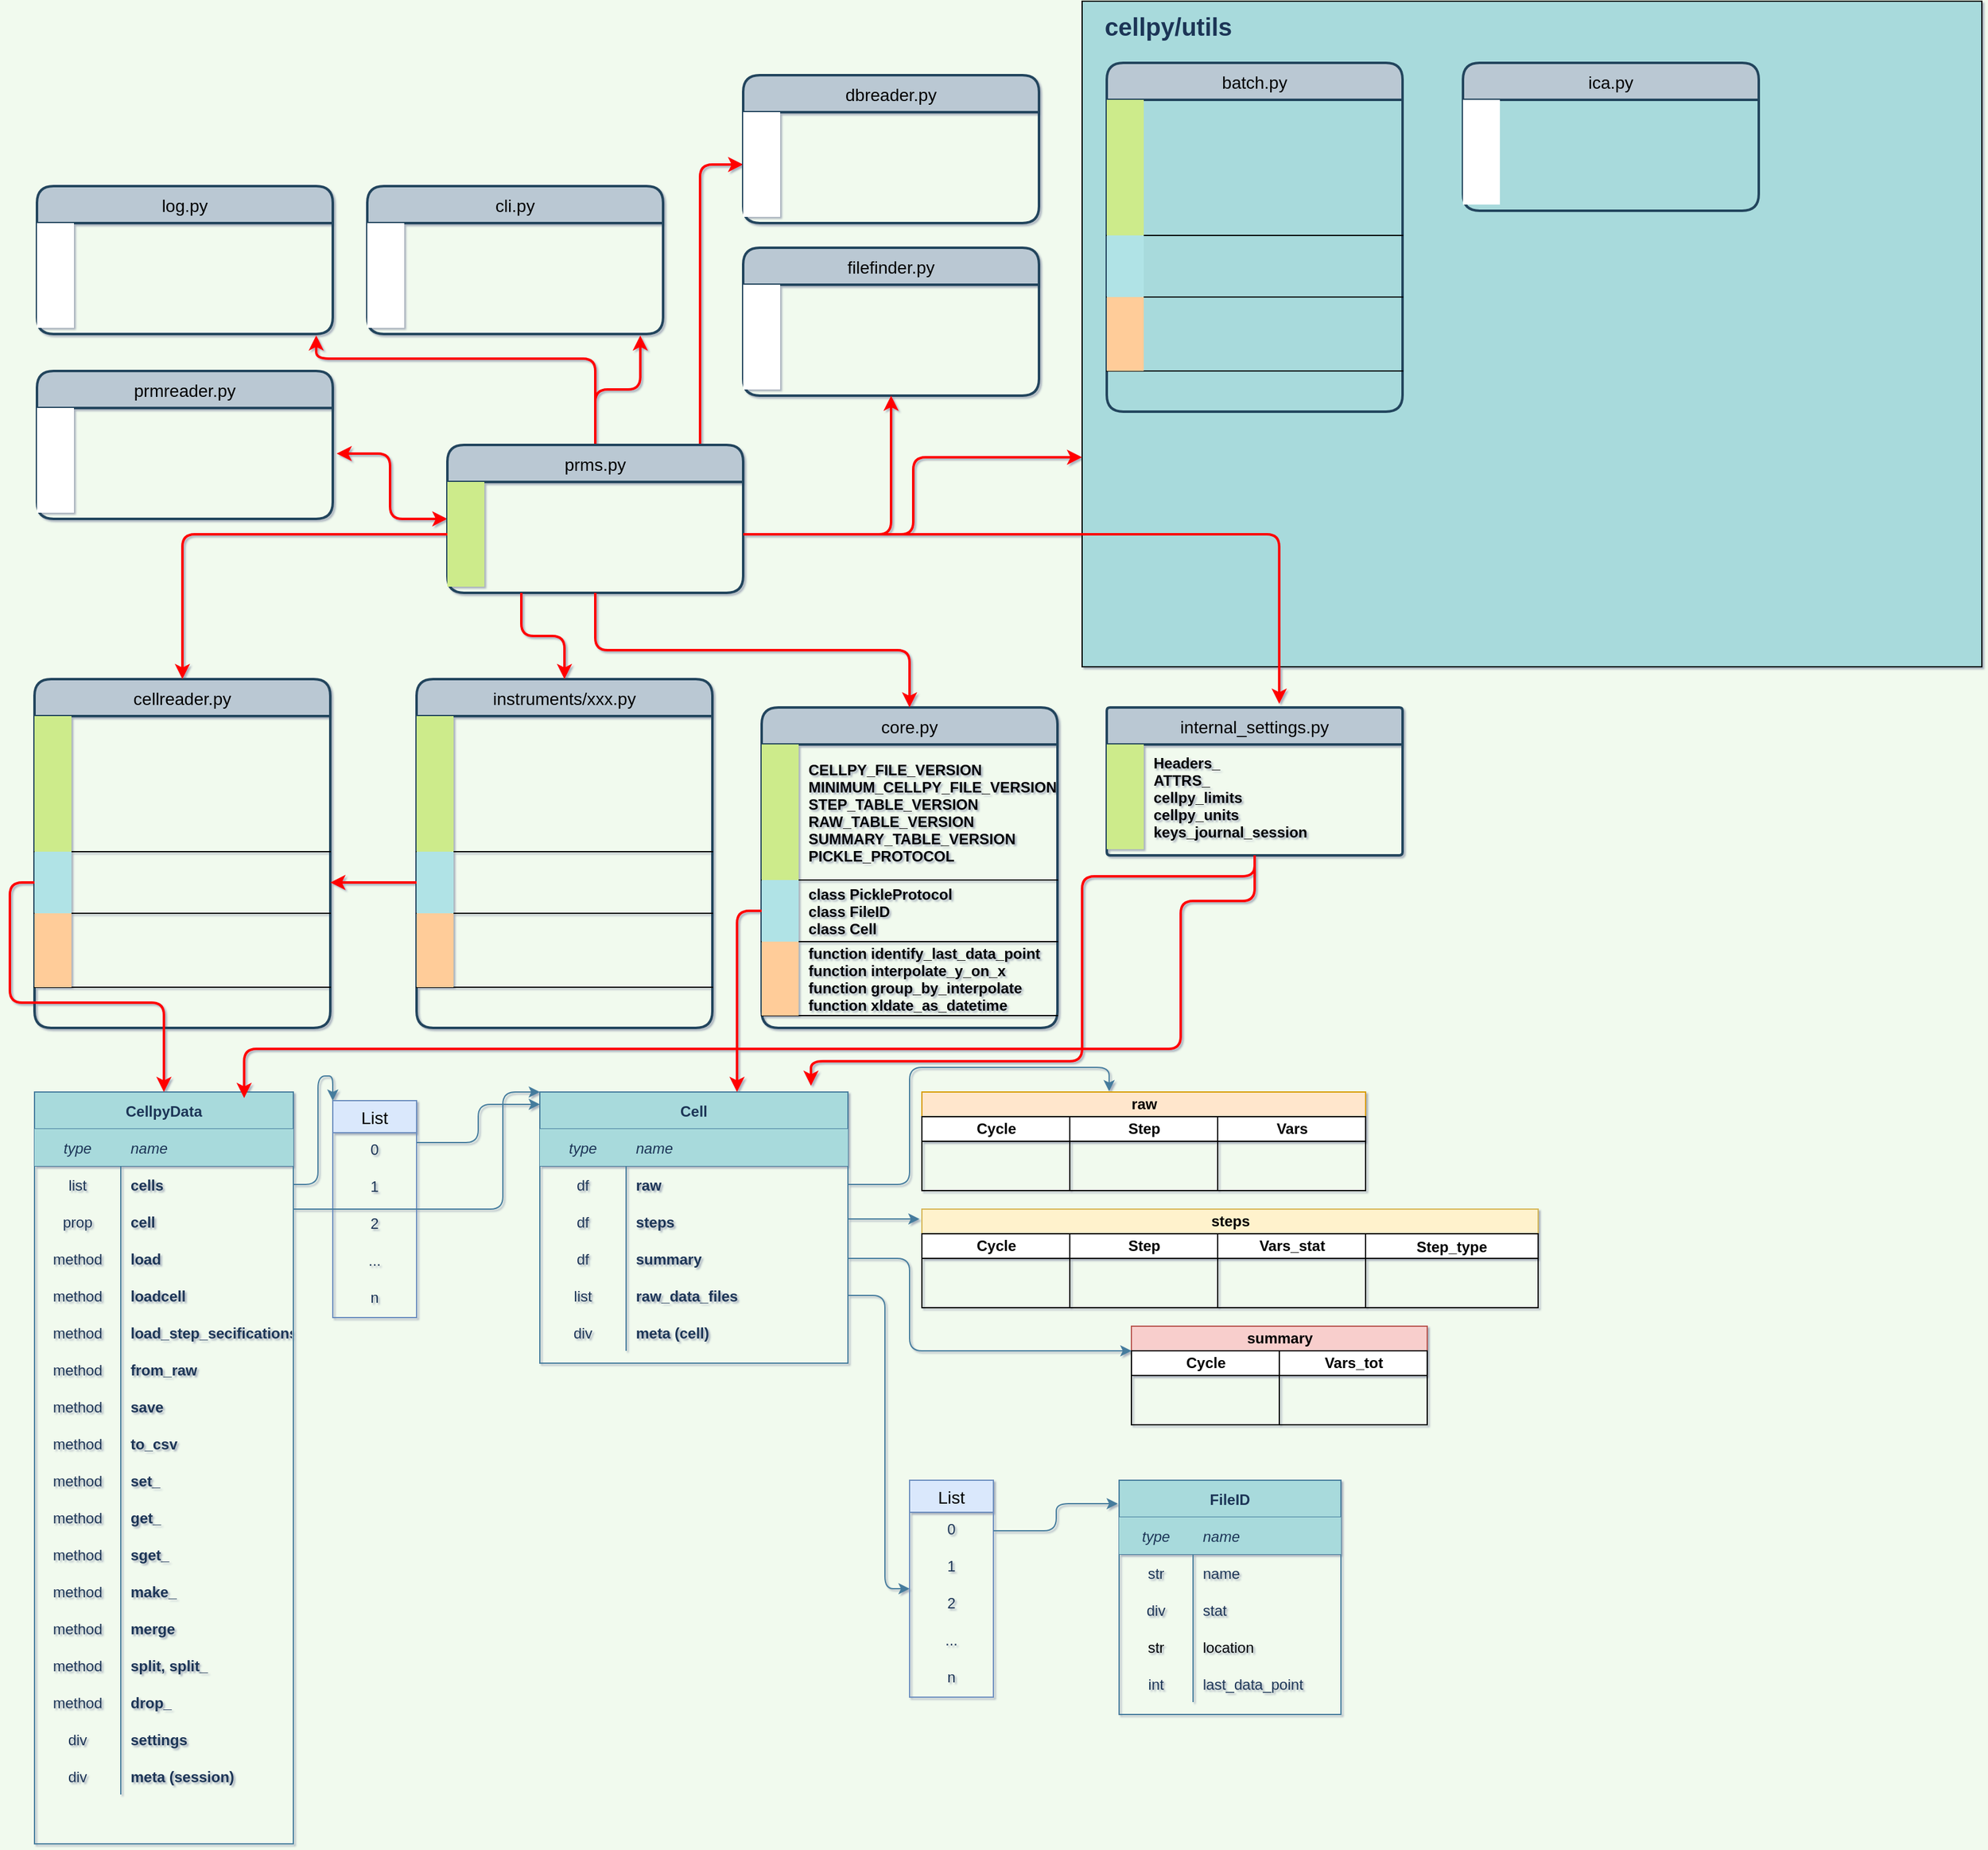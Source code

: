 <mxfile version="14.4.4" type="github">
  <diagram name="Page-1" id="e56a1550-8fbb-45ad-956c-1786394a9013">
    <mxGraphModel dx="3200" dy="1916" grid="1" gridSize="10" guides="1" tooltips="1" connect="1" arrows="1" fold="1" page="1" pageScale="1" pageWidth="1169" pageHeight="827" background="#F1FAEE" math="0" shadow="1">
      <root>
        <mxCell id="0" />
        <mxCell id="1" parent="0" />
        <mxCell id="q-QKjQK1S_09aKGMdCLz-372" value="" style="verticalLabelPosition=bottom;verticalAlign=top;html=1;shape=mxgraph.basic.rect;fillColor2=none;strokeWidth=1;size=20;indent=5;rounded=0;sketch=0;fillColor=#A8DADC;fontColor=#1D3557;" vertex="1" parent="1">
          <mxGeometry x="860" y="-460" width="730" height="540" as="geometry" />
        </mxCell>
        <mxCell id="M6c7fhZQipC6nJDo4fWO-20" value="CellpyData" style="shape=table;startSize=30;container=1;collapsible=1;childLayout=tableLayout;fixedRows=1;rowLines=0;fontStyle=1;align=center;resizeLast=1;fillColor=#A8DADC;strokeColor=#457B9D;fontColor=#1D3557;" parent="1" vertex="1">
          <mxGeometry x="10" y="425" width="210" height="610" as="geometry" />
        </mxCell>
        <mxCell id="M6c7fhZQipC6nJDo4fWO-21" value="" style="shape=partialRectangle;collapsible=0;dropTarget=0;pointerEvents=0;fillColor=none;top=0;left=0;bottom=1;right=0;points=[[0,0.5],[1,0.5]];portConstraint=eastwest;strokeColor=#457B9D;fontColor=#1D3557;" parent="M6c7fhZQipC6nJDo4fWO-20" vertex="1">
          <mxGeometry y="30" width="210" height="30" as="geometry" />
        </mxCell>
        <mxCell id="M6c7fhZQipC6nJDo4fWO-22" value="type" style="shape=partialRectangle;connectable=0;top=0;left=0;bottom=0;right=0;fontStyle=2;overflow=hidden;fillColor=#A8DADC;strokeColor=#457B9D;fontColor=#1D3557;" parent="M6c7fhZQipC6nJDo4fWO-21" vertex="1">
          <mxGeometry width="70" height="30" as="geometry" />
        </mxCell>
        <mxCell id="M6c7fhZQipC6nJDo4fWO-23" value="name" style="shape=partialRectangle;connectable=0;top=0;left=0;bottom=0;right=0;align=left;spacingLeft=6;fontStyle=2;overflow=hidden;fillColor=#A8DADC;strokeColor=#457B9D;fontColor=#1D3557;" parent="M6c7fhZQipC6nJDo4fWO-21" vertex="1">
          <mxGeometry x="70" width="140" height="30" as="geometry" />
        </mxCell>
        <mxCell id="M6c7fhZQipC6nJDo4fWO-24" value="" style="shape=partialRectangle;collapsible=0;dropTarget=0;pointerEvents=0;fillColor=none;top=0;left=0;bottom=0;right=0;points=[[0,0.5],[1,0.5]];portConstraint=eastwest;strokeColor=#457B9D;fontColor=#1D3557;" parent="M6c7fhZQipC6nJDo4fWO-20" vertex="1">
          <mxGeometry y="60" width="210" height="30" as="geometry" />
        </mxCell>
        <mxCell id="M6c7fhZQipC6nJDo4fWO-25" value="list" style="shape=partialRectangle;connectable=0;fillColor=none;top=0;left=0;bottom=0;right=0;editable=1;overflow=hidden;strokeColor=#457B9D;fontColor=#1D3557;" parent="M6c7fhZQipC6nJDo4fWO-24" vertex="1">
          <mxGeometry width="70" height="30" as="geometry" />
        </mxCell>
        <mxCell id="M6c7fhZQipC6nJDo4fWO-26" value="cells" style="shape=partialRectangle;connectable=0;fillColor=none;top=0;left=0;bottom=0;right=0;align=left;spacingLeft=6;overflow=hidden;strokeColor=#457B9D;fontColor=#1D3557;fontStyle=1;" parent="M6c7fhZQipC6nJDo4fWO-24" vertex="1">
          <mxGeometry x="70" width="140" height="30" as="geometry" />
        </mxCell>
        <mxCell id="M6c7fhZQipC6nJDo4fWO-27" value="" style="shape=partialRectangle;collapsible=0;dropTarget=0;pointerEvents=0;fillColor=none;top=0;left=0;bottom=0;right=0;points=[[0,0.5],[1,0.5]];portConstraint=eastwest;strokeColor=#457B9D;fontColor=#1D3557;" parent="M6c7fhZQipC6nJDo4fWO-20" vertex="1">
          <mxGeometry y="90" width="210" height="30" as="geometry" />
        </mxCell>
        <mxCell id="M6c7fhZQipC6nJDo4fWO-28" value="prop" style="shape=partialRectangle;connectable=0;fillColor=none;top=0;left=0;bottom=0;right=0;editable=1;overflow=hidden;strokeColor=#457B9D;fontColor=#1D3557;" parent="M6c7fhZQipC6nJDo4fWO-27" vertex="1">
          <mxGeometry width="70" height="30" as="geometry" />
        </mxCell>
        <mxCell id="M6c7fhZQipC6nJDo4fWO-29" value="cell" style="shape=partialRectangle;connectable=0;fillColor=none;top=0;left=0;bottom=0;right=0;align=left;spacingLeft=6;overflow=hidden;strokeColor=#457B9D;fontColor=#1D3557;fontStyle=1;" parent="M6c7fhZQipC6nJDo4fWO-27" vertex="1">
          <mxGeometry x="70" width="140" height="30" as="geometry" />
        </mxCell>
        <mxCell id="q-QKjQK1S_09aKGMdCLz-167" value="" style="shape=partialRectangle;collapsible=0;dropTarget=0;pointerEvents=0;fillColor=none;top=0;left=0;bottom=0;right=0;points=[[0,0.5],[1,0.5]];portConstraint=eastwest;fontSize=12;align=center;strokeColor=#457B9D;fontColor=#1D3557;" vertex="1" parent="M6c7fhZQipC6nJDo4fWO-20">
          <mxGeometry y="120" width="210" height="30" as="geometry" />
        </mxCell>
        <mxCell id="q-QKjQK1S_09aKGMdCLz-168" value="method" style="shape=partialRectangle;connectable=0;fillColor=none;top=0;left=0;bottom=0;right=0;fontStyle=0;overflow=hidden;strokeColor=#457B9D;fontColor=#1D3557;" vertex="1" parent="q-QKjQK1S_09aKGMdCLz-167">
          <mxGeometry width="70" height="30" as="geometry" />
        </mxCell>
        <mxCell id="q-QKjQK1S_09aKGMdCLz-169" value="load" style="shape=partialRectangle;connectable=0;fillColor=none;top=0;left=0;bottom=0;right=0;align=left;spacingLeft=6;fontStyle=1;overflow=hidden;strokeColor=#457B9D;fontColor=#1D3557;" vertex="1" parent="q-QKjQK1S_09aKGMdCLz-167">
          <mxGeometry x="70" width="140" height="30" as="geometry" />
        </mxCell>
        <mxCell id="q-QKjQK1S_09aKGMdCLz-179" value="" style="shape=partialRectangle;collapsible=0;dropTarget=0;pointerEvents=0;fillColor=none;top=0;left=0;bottom=0;right=0;points=[[0,0.5],[1,0.5]];portConstraint=eastwest;fontSize=12;align=center;strokeColor=#457B9D;fontColor=#1D3557;" vertex="1" parent="M6c7fhZQipC6nJDo4fWO-20">
          <mxGeometry y="150" width="210" height="30" as="geometry" />
        </mxCell>
        <mxCell id="q-QKjQK1S_09aKGMdCLz-180" value="method" style="shape=partialRectangle;connectable=0;fillColor=none;top=0;left=0;bottom=0;right=0;fontStyle=0;overflow=hidden;strokeColor=#457B9D;fontColor=#1D3557;" vertex="1" parent="q-QKjQK1S_09aKGMdCLz-179">
          <mxGeometry width="70" height="30" as="geometry" />
        </mxCell>
        <mxCell id="q-QKjQK1S_09aKGMdCLz-181" value="loadcell" style="shape=partialRectangle;connectable=0;fillColor=none;top=0;left=0;bottom=0;right=0;align=left;spacingLeft=6;fontStyle=1;overflow=hidden;strokeColor=#457B9D;fontColor=#1D3557;" vertex="1" parent="q-QKjQK1S_09aKGMdCLz-179">
          <mxGeometry x="70" width="140" height="30" as="geometry" />
        </mxCell>
        <mxCell id="q-QKjQK1S_09aKGMdCLz-211" value="" style="shape=partialRectangle;collapsible=0;dropTarget=0;pointerEvents=0;fillColor=none;top=0;left=0;bottom=0;right=0;points=[[0,0.5],[1,0.5]];portConstraint=eastwest;strokeColor=#457B9D;fontColor=#1D3557;" vertex="1" parent="M6c7fhZQipC6nJDo4fWO-20">
          <mxGeometry y="180" width="210" height="30" as="geometry" />
        </mxCell>
        <mxCell id="q-QKjQK1S_09aKGMdCLz-212" value="method" style="shape=partialRectangle;connectable=0;fillColor=none;top=0;left=0;bottom=0;right=0;fontStyle=0;overflow=hidden;strokeColor=#457B9D;fontColor=#1D3557;" vertex="1" parent="q-QKjQK1S_09aKGMdCLz-211">
          <mxGeometry width="70" height="30" as="geometry" />
        </mxCell>
        <mxCell id="q-QKjQK1S_09aKGMdCLz-213" value="load_step_secifications" style="shape=partialRectangle;connectable=0;fillColor=none;top=0;left=0;bottom=0;right=0;align=left;spacingLeft=6;fontStyle=1;overflow=hidden;strokeColor=#457B9D;fontColor=#1D3557;" vertex="1" parent="q-QKjQK1S_09aKGMdCLz-211">
          <mxGeometry x="70" width="140" height="30" as="geometry" />
        </mxCell>
        <mxCell id="q-QKjQK1S_09aKGMdCLz-191" value="" style="shape=partialRectangle;collapsible=0;dropTarget=0;pointerEvents=0;fillColor=none;top=0;left=0;bottom=0;right=0;points=[[0,0.5],[1,0.5]];portConstraint=eastwest;strokeColor=#457B9D;fontColor=#1D3557;" vertex="1" parent="M6c7fhZQipC6nJDo4fWO-20">
          <mxGeometry y="210" width="210" height="30" as="geometry" />
        </mxCell>
        <mxCell id="q-QKjQK1S_09aKGMdCLz-192" value="method" style="shape=partialRectangle;connectable=0;fillColor=none;top=0;left=0;bottom=0;right=0;fontStyle=0;overflow=hidden;strokeColor=#457B9D;fontColor=#1D3557;" vertex="1" parent="q-QKjQK1S_09aKGMdCLz-191">
          <mxGeometry width="70" height="30" as="geometry" />
        </mxCell>
        <mxCell id="q-QKjQK1S_09aKGMdCLz-193" value="from_raw" style="shape=partialRectangle;connectable=0;fillColor=none;top=0;left=0;bottom=0;right=0;align=left;spacingLeft=6;fontStyle=1;overflow=hidden;strokeColor=#457B9D;fontColor=#1D3557;" vertex="1" parent="q-QKjQK1S_09aKGMdCLz-191">
          <mxGeometry x="70" width="140" height="30" as="geometry" />
        </mxCell>
        <mxCell id="q-QKjQK1S_09aKGMdCLz-202" value="" style="shape=partialRectangle;collapsible=0;dropTarget=0;pointerEvents=0;fillColor=none;top=0;left=0;bottom=0;right=0;points=[[0,0.5],[1,0.5]];portConstraint=eastwest;strokeColor=#457B9D;fontColor=#1D3557;" vertex="1" parent="M6c7fhZQipC6nJDo4fWO-20">
          <mxGeometry y="240" width="210" height="30" as="geometry" />
        </mxCell>
        <mxCell id="q-QKjQK1S_09aKGMdCLz-203" value="method" style="shape=partialRectangle;connectable=0;fillColor=none;top=0;left=0;bottom=0;right=0;fontStyle=0;overflow=hidden;strokeColor=#457B9D;fontColor=#1D3557;" vertex="1" parent="q-QKjQK1S_09aKGMdCLz-202">
          <mxGeometry width="70" height="30" as="geometry" />
        </mxCell>
        <mxCell id="q-QKjQK1S_09aKGMdCLz-204" value="save" style="shape=partialRectangle;connectable=0;fillColor=none;top=0;left=0;bottom=0;right=0;align=left;spacingLeft=6;fontStyle=1;overflow=hidden;strokeColor=#457B9D;fontColor=#1D3557;" vertex="1" parent="q-QKjQK1S_09aKGMdCLz-202">
          <mxGeometry x="70" width="140" height="30" as="geometry" />
        </mxCell>
        <mxCell id="q-QKjQK1S_09aKGMdCLz-205" value="" style="shape=partialRectangle;collapsible=0;dropTarget=0;pointerEvents=0;fillColor=none;top=0;left=0;bottom=0;right=0;points=[[0,0.5],[1,0.5]];portConstraint=eastwest;strokeColor=#457B9D;fontColor=#1D3557;" vertex="1" parent="M6c7fhZQipC6nJDo4fWO-20">
          <mxGeometry y="270" width="210" height="30" as="geometry" />
        </mxCell>
        <mxCell id="q-QKjQK1S_09aKGMdCLz-206" value="method" style="shape=partialRectangle;connectable=0;fillColor=none;top=0;left=0;bottom=0;right=0;fontStyle=0;overflow=hidden;strokeColor=#457B9D;fontColor=#1D3557;" vertex="1" parent="q-QKjQK1S_09aKGMdCLz-205">
          <mxGeometry width="70" height="30" as="geometry" />
        </mxCell>
        <mxCell id="q-QKjQK1S_09aKGMdCLz-207" value="to_csv" style="shape=partialRectangle;connectable=0;fillColor=none;top=0;left=0;bottom=0;right=0;align=left;spacingLeft=6;fontStyle=1;overflow=hidden;strokeColor=#457B9D;fontColor=#1D3557;" vertex="1" parent="q-QKjQK1S_09aKGMdCLz-205">
          <mxGeometry x="70" width="140" height="30" as="geometry" />
        </mxCell>
        <mxCell id="q-QKjQK1S_09aKGMdCLz-176" value="" style="shape=partialRectangle;collapsible=0;dropTarget=0;pointerEvents=0;fillColor=none;top=0;left=0;bottom=0;right=0;points=[[0,0.5],[1,0.5]];portConstraint=eastwest;fontSize=12;align=center;strokeColor=#457B9D;fontColor=#1D3557;" vertex="1" parent="M6c7fhZQipC6nJDo4fWO-20">
          <mxGeometry y="300" width="210" height="30" as="geometry" />
        </mxCell>
        <mxCell id="q-QKjQK1S_09aKGMdCLz-177" value="method" style="shape=partialRectangle;connectable=0;fillColor=none;top=0;left=0;bottom=0;right=0;fontStyle=0;overflow=hidden;strokeColor=#457B9D;fontColor=#1D3557;" vertex="1" parent="q-QKjQK1S_09aKGMdCLz-176">
          <mxGeometry width="70" height="30" as="geometry" />
        </mxCell>
        <mxCell id="q-QKjQK1S_09aKGMdCLz-178" value="set_" style="shape=partialRectangle;connectable=0;fillColor=none;top=0;left=0;bottom=0;right=0;align=left;spacingLeft=6;fontStyle=1;overflow=hidden;strokeColor=#457B9D;fontColor=#1D3557;" vertex="1" parent="q-QKjQK1S_09aKGMdCLz-176">
          <mxGeometry x="70" width="140" height="30" as="geometry" />
        </mxCell>
        <mxCell id="q-QKjQK1S_09aKGMdCLz-173" value="" style="shape=partialRectangle;collapsible=0;dropTarget=0;pointerEvents=0;fillColor=none;top=0;left=0;bottom=0;right=0;points=[[0,0.5],[1,0.5]];portConstraint=eastwest;fontSize=12;align=center;strokeColor=#457B9D;fontColor=#1D3557;" vertex="1" parent="M6c7fhZQipC6nJDo4fWO-20">
          <mxGeometry y="330" width="210" height="30" as="geometry" />
        </mxCell>
        <mxCell id="q-QKjQK1S_09aKGMdCLz-174" value="method" style="shape=partialRectangle;connectable=0;fillColor=none;top=0;left=0;bottom=0;right=0;fontStyle=0;overflow=hidden;strokeColor=#457B9D;fontColor=#1D3557;" vertex="1" parent="q-QKjQK1S_09aKGMdCLz-173">
          <mxGeometry width="70" height="30" as="geometry" />
        </mxCell>
        <mxCell id="q-QKjQK1S_09aKGMdCLz-175" value="get_" style="shape=partialRectangle;connectable=0;fillColor=none;top=0;left=0;bottom=0;right=0;align=left;spacingLeft=6;fontStyle=1;overflow=hidden;strokeColor=#457B9D;fontColor=#1D3557;" vertex="1" parent="q-QKjQK1S_09aKGMdCLz-173">
          <mxGeometry x="70" width="140" height="30" as="geometry" />
        </mxCell>
        <mxCell id="q-QKjQK1S_09aKGMdCLz-182" value="" style="shape=partialRectangle;collapsible=0;dropTarget=0;pointerEvents=0;fillColor=none;top=0;left=0;bottom=0;right=0;points=[[0,0.5],[1,0.5]];portConstraint=eastwest;fontSize=12;align=center;strokeColor=#457B9D;fontColor=#1D3557;" vertex="1" parent="M6c7fhZQipC6nJDo4fWO-20">
          <mxGeometry y="360" width="210" height="30" as="geometry" />
        </mxCell>
        <mxCell id="q-QKjQK1S_09aKGMdCLz-183" value="method" style="shape=partialRectangle;connectable=0;fillColor=none;top=0;left=0;bottom=0;right=0;fontStyle=0;overflow=hidden;strokeColor=#457B9D;fontColor=#1D3557;" vertex="1" parent="q-QKjQK1S_09aKGMdCLz-182">
          <mxGeometry width="70" height="30" as="geometry" />
        </mxCell>
        <mxCell id="q-QKjQK1S_09aKGMdCLz-184" value="sget_" style="shape=partialRectangle;connectable=0;fillColor=none;top=0;left=0;bottom=0;right=0;align=left;spacingLeft=6;fontStyle=1;overflow=hidden;strokeColor=#457B9D;fontColor=#1D3557;" vertex="1" parent="q-QKjQK1S_09aKGMdCLz-182">
          <mxGeometry x="70" width="140" height="30" as="geometry" />
        </mxCell>
        <mxCell id="q-QKjQK1S_09aKGMdCLz-170" value="" style="shape=partialRectangle;collapsible=0;dropTarget=0;pointerEvents=0;fillColor=none;top=0;left=0;bottom=0;right=0;points=[[0,0.5],[1,0.5]];portConstraint=eastwest;fontSize=12;align=center;strokeColor=#457B9D;fontColor=#1D3557;" vertex="1" parent="M6c7fhZQipC6nJDo4fWO-20">
          <mxGeometry y="390" width="210" height="30" as="geometry" />
        </mxCell>
        <mxCell id="q-QKjQK1S_09aKGMdCLz-171" value="method" style="shape=partialRectangle;connectable=0;fillColor=none;top=0;left=0;bottom=0;right=0;fontStyle=0;overflow=hidden;strokeColor=#457B9D;fontColor=#1D3557;" vertex="1" parent="q-QKjQK1S_09aKGMdCLz-170">
          <mxGeometry width="70" height="30" as="geometry" />
        </mxCell>
        <mxCell id="q-QKjQK1S_09aKGMdCLz-172" value="make_" style="shape=partialRectangle;connectable=0;fillColor=none;top=0;left=0;bottom=0;right=0;align=left;spacingLeft=6;fontStyle=1;overflow=hidden;strokeColor=#457B9D;fontColor=#1D3557;" vertex="1" parent="q-QKjQK1S_09aKGMdCLz-170">
          <mxGeometry x="70" width="140" height="30" as="geometry" />
        </mxCell>
        <mxCell id="q-QKjQK1S_09aKGMdCLz-185" value="" style="shape=partialRectangle;collapsible=0;dropTarget=0;pointerEvents=0;fillColor=none;top=0;left=0;bottom=0;right=0;points=[[0,0.5],[1,0.5]];portConstraint=eastwest;fontSize=12;align=center;strokeColor=#457B9D;fontColor=#1D3557;" vertex="1" parent="M6c7fhZQipC6nJDo4fWO-20">
          <mxGeometry y="420" width="210" height="30" as="geometry" />
        </mxCell>
        <mxCell id="q-QKjQK1S_09aKGMdCLz-186" value="method" style="shape=partialRectangle;connectable=0;fillColor=none;top=0;left=0;bottom=0;right=0;fontStyle=0;overflow=hidden;strokeColor=#457B9D;fontColor=#1D3557;" vertex="1" parent="q-QKjQK1S_09aKGMdCLz-185">
          <mxGeometry width="70" height="30" as="geometry" />
        </mxCell>
        <mxCell id="q-QKjQK1S_09aKGMdCLz-187" value="merge" style="shape=partialRectangle;connectable=0;fillColor=none;top=0;left=0;bottom=0;right=0;align=left;spacingLeft=6;fontStyle=1;overflow=hidden;strokeColor=#457B9D;fontColor=#1D3557;" vertex="1" parent="q-QKjQK1S_09aKGMdCLz-185">
          <mxGeometry x="70" width="140" height="30" as="geometry" />
        </mxCell>
        <mxCell id="q-QKjQK1S_09aKGMdCLz-126" value="" style="shape=partialRectangle;collapsible=0;dropTarget=0;pointerEvents=0;top=0;left=0;bottom=1;right=0;points=[[0,0.5],[1,0.5]];portConstraint=eastwest;align=center;fillColor=none;strokeColor=none;fontColor=#1D3557;" vertex="1" parent="M6c7fhZQipC6nJDo4fWO-20">
          <mxGeometry y="450" width="210" height="30" as="geometry" />
        </mxCell>
        <mxCell id="q-QKjQK1S_09aKGMdCLz-127" value="method" style="shape=partialRectangle;connectable=0;fillColor=none;top=0;left=0;bottom=0;right=0;fontStyle=0;overflow=hidden;strokeColor=#457B9D;fontColor=#1D3557;" vertex="1" parent="q-QKjQK1S_09aKGMdCLz-126">
          <mxGeometry width="70" height="30" as="geometry" />
        </mxCell>
        <mxCell id="q-QKjQK1S_09aKGMdCLz-128" value="split, split_" style="shape=partialRectangle;connectable=0;fillColor=none;top=0;left=0;bottom=0;right=0;align=left;spacingLeft=6;fontStyle=1;overflow=hidden;strokeColor=#457B9D;fontColor=#1D3557;" vertex="1" parent="q-QKjQK1S_09aKGMdCLz-126">
          <mxGeometry x="70" width="140" height="30" as="geometry" />
        </mxCell>
        <mxCell id="q-QKjQK1S_09aKGMdCLz-208" value="" style="shape=partialRectangle;collapsible=0;dropTarget=0;pointerEvents=0;fillColor=none;top=0;left=0;bottom=0;right=0;points=[[0,0.5],[1,0.5]];portConstraint=eastwest;strokeColor=#457B9D;fontColor=#1D3557;" vertex="1" parent="M6c7fhZQipC6nJDo4fWO-20">
          <mxGeometry y="480" width="210" height="30" as="geometry" />
        </mxCell>
        <mxCell id="q-QKjQK1S_09aKGMdCLz-209" value="method" style="shape=partialRectangle;connectable=0;fillColor=none;top=0;left=0;bottom=0;right=0;fontStyle=0;overflow=hidden;strokeColor=#457B9D;fontColor=#1D3557;" vertex="1" parent="q-QKjQK1S_09aKGMdCLz-208">
          <mxGeometry width="70" height="30" as="geometry" />
        </mxCell>
        <mxCell id="q-QKjQK1S_09aKGMdCLz-210" value="drop_" style="shape=partialRectangle;connectable=0;fillColor=none;top=0;left=0;bottom=0;right=0;align=left;spacingLeft=6;fontStyle=1;overflow=hidden;strokeColor=#457B9D;fontColor=#1D3557;" vertex="1" parent="q-QKjQK1S_09aKGMdCLz-208">
          <mxGeometry x="70" width="140" height="30" as="geometry" />
        </mxCell>
        <mxCell id="M6c7fhZQipC6nJDo4fWO-30" value="" style="shape=partialRectangle;collapsible=0;dropTarget=0;pointerEvents=0;fillColor=none;top=0;left=0;bottom=0;right=0;points=[[0,0.5],[1,0.5]];portConstraint=eastwest;strokeColor=#457B9D;fontColor=#1D3557;" parent="M6c7fhZQipC6nJDo4fWO-20" vertex="1">
          <mxGeometry y="510" width="210" height="30" as="geometry" />
        </mxCell>
        <mxCell id="M6c7fhZQipC6nJDo4fWO-31" value="div" style="shape=partialRectangle;connectable=0;fillColor=none;top=0;left=0;bottom=0;right=0;editable=1;overflow=hidden;strokeColor=#457B9D;fontColor=#1D3557;" parent="M6c7fhZQipC6nJDo4fWO-30" vertex="1">
          <mxGeometry width="70" height="30" as="geometry" />
        </mxCell>
        <mxCell id="M6c7fhZQipC6nJDo4fWO-32" value="settings" style="shape=partialRectangle;connectable=0;fillColor=none;top=0;left=0;bottom=0;right=0;align=left;spacingLeft=6;overflow=hidden;strokeColor=#457B9D;fontColor=#1D3557;fontStyle=1;" parent="M6c7fhZQipC6nJDo4fWO-30" vertex="1">
          <mxGeometry x="70" width="140" height="30" as="geometry" />
        </mxCell>
        <mxCell id="q-QKjQK1S_09aKGMdCLz-108" value="" style="shape=partialRectangle;collapsible=0;dropTarget=0;pointerEvents=0;fillColor=none;top=0;left=0;bottom=0;right=0;points=[[0,0.5],[1,0.5]];portConstraint=eastwest;align=center;strokeColor=#457B9D;fontColor=#1D3557;" vertex="1" parent="M6c7fhZQipC6nJDo4fWO-20">
          <mxGeometry y="540" width="210" height="30" as="geometry" />
        </mxCell>
        <mxCell id="q-QKjQK1S_09aKGMdCLz-109" value="div" style="shape=partialRectangle;connectable=0;fillColor=none;top=0;left=0;bottom=0;right=0;fontStyle=0;overflow=hidden;strokeColor=#457B9D;fontColor=#1D3557;" vertex="1" parent="q-QKjQK1S_09aKGMdCLz-108">
          <mxGeometry width="70" height="30" as="geometry" />
        </mxCell>
        <mxCell id="q-QKjQK1S_09aKGMdCLz-110" value="meta (session)" style="shape=partialRectangle;connectable=0;fillColor=none;top=0;left=0;bottom=0;right=0;align=left;spacingLeft=6;fontStyle=1;overflow=hidden;strokeColor=#457B9D;fontColor=#1D3557;" vertex="1" parent="q-QKjQK1S_09aKGMdCLz-108">
          <mxGeometry x="70" width="140" height="30" as="geometry" />
        </mxCell>
        <mxCell id="M6c7fhZQipC6nJDo4fWO-41" value="" style="group;fontColor=#1D3557;" parent="1" vertex="1" connectable="0">
          <mxGeometry x="420" y="425" width="250" height="340" as="geometry" />
        </mxCell>
        <mxCell id="M6c7fhZQipC6nJDo4fWO-7" value="Cell" style="shape=table;startSize=30;container=1;collapsible=1;childLayout=tableLayout;fixedRows=1;rowLines=0;fontStyle=1;align=center;resizeLast=1;fillColor=#A8DADC;strokeColor=#457B9D;fontColor=#1D3557;" parent="M6c7fhZQipC6nJDo4fWO-41" vertex="1">
          <mxGeometry width="250" height="220" as="geometry">
            <mxRectangle width="50" height="30" as="alternateBounds" />
          </mxGeometry>
        </mxCell>
        <mxCell id="M6c7fhZQipC6nJDo4fWO-8" value="" style="shape=partialRectangle;collapsible=0;dropTarget=0;pointerEvents=0;fillColor=none;top=0;left=0;bottom=1;right=0;points=[[0,0.5],[1,0.5]];portConstraint=eastwest;strokeColor=#457B9D;fontColor=#1D3557;" parent="M6c7fhZQipC6nJDo4fWO-7" vertex="1">
          <mxGeometry y="30" width="250" height="30" as="geometry" />
        </mxCell>
        <mxCell id="M6c7fhZQipC6nJDo4fWO-9" value="type" style="shape=partialRectangle;connectable=0;top=0;left=0;bottom=0;right=0;fontStyle=2;overflow=hidden;fillColor=#A8DADC;strokeColor=#457B9D;fontColor=#1D3557;" parent="M6c7fhZQipC6nJDo4fWO-8" vertex="1">
          <mxGeometry width="70" height="30" as="geometry" />
        </mxCell>
        <mxCell id="M6c7fhZQipC6nJDo4fWO-10" value="name" style="shape=partialRectangle;connectable=0;top=0;left=0;bottom=0;right=0;align=left;spacingLeft=6;fontStyle=2;overflow=hidden;fillColor=#A8DADC;strokeColor=#457B9D;fontColor=#1D3557;" parent="M6c7fhZQipC6nJDo4fWO-8" vertex="1">
          <mxGeometry x="70" width="180" height="30" as="geometry" />
        </mxCell>
        <mxCell id="M6c7fhZQipC6nJDo4fWO-11" value="" style="shape=partialRectangle;collapsible=0;dropTarget=0;pointerEvents=0;fillColor=none;top=0;left=0;bottom=0;right=0;points=[[0,0.5],[1,0.5]];portConstraint=eastwest;strokeColor=#457B9D;fontColor=#1D3557;" parent="M6c7fhZQipC6nJDo4fWO-7" vertex="1">
          <mxGeometry y="60" width="250" height="30" as="geometry" />
        </mxCell>
        <mxCell id="M6c7fhZQipC6nJDo4fWO-12" value="df" style="shape=partialRectangle;connectable=0;fillColor=none;top=0;left=0;bottom=0;right=0;editable=1;overflow=hidden;strokeColor=#457B9D;fontColor=#1D3557;" parent="M6c7fhZQipC6nJDo4fWO-11" vertex="1">
          <mxGeometry width="70" height="30" as="geometry" />
        </mxCell>
        <mxCell id="M6c7fhZQipC6nJDo4fWO-13" value="raw" style="shape=partialRectangle;connectable=0;fillColor=none;top=0;left=0;bottom=0;right=0;align=left;spacingLeft=6;overflow=hidden;strokeColor=#457B9D;fontColor=#1D3557;fontStyle=1;" parent="M6c7fhZQipC6nJDo4fWO-11" vertex="1">
          <mxGeometry x="70" width="180" height="30" as="geometry" />
        </mxCell>
        <mxCell id="M6c7fhZQipC6nJDo4fWO-14" value="" style="shape=partialRectangle;collapsible=0;dropTarget=0;pointerEvents=0;fillColor=none;top=0;left=0;bottom=0;right=0;points=[[0,0.5],[1,0.5]];portConstraint=eastwest;strokeColor=#457B9D;fontColor=#1D3557;" parent="M6c7fhZQipC6nJDo4fWO-7" vertex="1">
          <mxGeometry y="90" width="250" height="30" as="geometry" />
        </mxCell>
        <mxCell id="M6c7fhZQipC6nJDo4fWO-15" value="df" style="shape=partialRectangle;connectable=0;fillColor=none;top=0;left=0;bottom=0;right=0;editable=1;overflow=hidden;strokeColor=#457B9D;fontColor=#1D3557;" parent="M6c7fhZQipC6nJDo4fWO-14" vertex="1">
          <mxGeometry width="70" height="30" as="geometry" />
        </mxCell>
        <mxCell id="M6c7fhZQipC6nJDo4fWO-16" value="steps" style="shape=partialRectangle;connectable=0;fillColor=none;top=0;left=0;bottom=0;right=0;align=left;spacingLeft=6;overflow=hidden;strokeColor=#457B9D;fontColor=#1D3557;fontStyle=1;" parent="M6c7fhZQipC6nJDo4fWO-14" vertex="1">
          <mxGeometry x="70" width="180" height="30" as="geometry" />
        </mxCell>
        <mxCell id="M6c7fhZQipC6nJDo4fWO-17" value="" style="shape=partialRectangle;collapsible=0;dropTarget=0;pointerEvents=0;fillColor=none;top=0;left=0;bottom=0;right=0;points=[[0,0.5],[1,0.5]];portConstraint=eastwest;strokeColor=#457B9D;fontColor=#1D3557;" parent="M6c7fhZQipC6nJDo4fWO-7" vertex="1">
          <mxGeometry y="120" width="250" height="30" as="geometry" />
        </mxCell>
        <mxCell id="M6c7fhZQipC6nJDo4fWO-18" value="df" style="shape=partialRectangle;connectable=0;fillColor=none;top=0;left=0;bottom=0;right=0;editable=1;overflow=hidden;strokeColor=#457B9D;fontColor=#1D3557;" parent="M6c7fhZQipC6nJDo4fWO-17" vertex="1">
          <mxGeometry width="70" height="30" as="geometry" />
        </mxCell>
        <mxCell id="M6c7fhZQipC6nJDo4fWO-19" value="summary" style="shape=partialRectangle;connectable=0;fillColor=none;top=0;left=0;bottom=0;right=0;align=left;spacingLeft=6;overflow=hidden;strokeColor=#457B9D;fontColor=#1D3557;fontStyle=1;" parent="M6c7fhZQipC6nJDo4fWO-17" vertex="1">
          <mxGeometry x="70" width="180" height="30" as="geometry" />
        </mxCell>
        <mxCell id="q-QKjQK1S_09aKGMdCLz-188" value="" style="shape=partialRectangle;collapsible=0;dropTarget=0;pointerEvents=0;fillColor=none;top=0;left=0;bottom=0;right=0;points=[[0,0.5],[1,0.5]];portConstraint=eastwest;fontSize=12;align=center;strokeColor=#457B9D;fontColor=#1D3557;" vertex="1" parent="M6c7fhZQipC6nJDo4fWO-7">
          <mxGeometry y="150" width="250" height="30" as="geometry" />
        </mxCell>
        <mxCell id="q-QKjQK1S_09aKGMdCLz-189" value="list" style="shape=partialRectangle;connectable=0;fillColor=none;top=0;left=0;bottom=0;right=0;fontStyle=0;overflow=hidden;strokeColor=#457B9D;fontColor=#1D3557;" vertex="1" parent="q-QKjQK1S_09aKGMdCLz-188">
          <mxGeometry width="70" height="30" as="geometry" />
        </mxCell>
        <mxCell id="q-QKjQK1S_09aKGMdCLz-190" value="raw_data_files" style="shape=partialRectangle;connectable=0;fillColor=none;top=0;left=0;bottom=0;right=0;align=left;spacingLeft=6;fontStyle=1;overflow=hidden;strokeColor=#457B9D;fontColor=#1D3557;" vertex="1" parent="q-QKjQK1S_09aKGMdCLz-188">
          <mxGeometry x="70" width="180" height="30" as="geometry" />
        </mxCell>
        <mxCell id="q-QKjQK1S_09aKGMdCLz-219" value="" style="shape=partialRectangle;collapsible=0;dropTarget=0;pointerEvents=0;fillColor=none;top=0;left=0;bottom=0;right=0;points=[[0,0.5],[1,0.5]];portConstraint=eastwest;strokeColor=#457B9D;fontColor=#1D3557;" vertex="1" parent="M6c7fhZQipC6nJDo4fWO-7">
          <mxGeometry y="180" width="250" height="30" as="geometry" />
        </mxCell>
        <mxCell id="q-QKjQK1S_09aKGMdCLz-220" value="div" style="shape=partialRectangle;connectable=0;fillColor=none;top=0;left=0;bottom=0;right=0;fontStyle=0;overflow=hidden;strokeColor=#457B9D;fontColor=#1D3557;" vertex="1" parent="q-QKjQK1S_09aKGMdCLz-219">
          <mxGeometry width="70" height="30" as="geometry" />
        </mxCell>
        <mxCell id="q-QKjQK1S_09aKGMdCLz-221" value="meta (cell)" style="shape=partialRectangle;connectable=0;fillColor=none;top=0;left=0;bottom=0;right=0;align=left;spacingLeft=6;fontStyle=1;overflow=hidden;strokeColor=#457B9D;fontColor=#1D3557;" vertex="1" parent="q-QKjQK1S_09aKGMdCLz-219">
          <mxGeometry x="70" width="180" height="30" as="geometry" />
        </mxCell>
        <mxCell id="M6c7fhZQipC6nJDo4fWO-189" value="List" style="swimlane;fontStyle=0;childLayout=stackLayout;horizontal=1;startSize=26;horizontalStack=0;resizeParent=1;resizeParentMax=0;resizeLast=0;collapsible=1;marginBottom=0;align=center;fontSize=14;strokeColor=#6c8ebf;fillColor=#dae8fc;" parent="1" vertex="1">
          <mxGeometry x="252" y="432" width="68" height="176" as="geometry" />
        </mxCell>
        <mxCell id="M6c7fhZQipC6nJDo4fWO-190" value="0" style="text;strokeColor=none;fillColor=none;spacingLeft=4;spacingRight=4;overflow=hidden;rotatable=0;points=[[0,0.5],[1,0.5]];portConstraint=eastwest;fontSize=12;align=center;fontColor=#1D3557;" parent="M6c7fhZQipC6nJDo4fWO-189" vertex="1">
          <mxGeometry y="26" width="68" height="30" as="geometry" />
        </mxCell>
        <mxCell id="M6c7fhZQipC6nJDo4fWO-191" value="1" style="text;strokeColor=none;fillColor=none;spacingLeft=4;spacingRight=4;overflow=hidden;rotatable=0;points=[[0,0.5],[1,0.5]];portConstraint=eastwest;fontSize=12;align=center;fontColor=#1D3557;" parent="M6c7fhZQipC6nJDo4fWO-189" vertex="1">
          <mxGeometry y="56" width="68" height="30" as="geometry" />
        </mxCell>
        <mxCell id="M6c7fhZQipC6nJDo4fWO-192" value="2" style="text;strokeColor=none;fillColor=none;spacingLeft=4;spacingRight=4;overflow=hidden;rotatable=0;points=[[0,0.5],[1,0.5]];portConstraint=eastwest;fontSize=12;align=center;fontColor=#1D3557;" parent="M6c7fhZQipC6nJDo4fWO-189" vertex="1">
          <mxGeometry y="86" width="68" height="30" as="geometry" />
        </mxCell>
        <mxCell id="q-QKjQK1S_09aKGMdCLz-148" value="..." style="text;strokeColor=none;fillColor=none;spacingLeft=4;spacingRight=4;overflow=hidden;rotatable=0;points=[[0,0.5],[1,0.5]];portConstraint=eastwest;fontSize=12;align=center;fontColor=#1D3557;" vertex="1" parent="M6c7fhZQipC6nJDo4fWO-189">
          <mxGeometry y="116" width="68" height="30" as="geometry" />
        </mxCell>
        <mxCell id="q-QKjQK1S_09aKGMdCLz-147" value="n" style="text;strokeColor=none;fillColor=none;spacingLeft=4;spacingRight=4;overflow=hidden;rotatable=0;points=[[0,0.5],[1,0.5]];portConstraint=eastwest;fontSize=12;align=center;fontColor=#1D3557;" vertex="1" parent="M6c7fhZQipC6nJDo4fWO-189">
          <mxGeometry y="146" width="68" height="30" as="geometry" />
        </mxCell>
        <mxCell id="M6c7fhZQipC6nJDo4fWO-193" style="edgeStyle=orthogonalEdgeStyle;orthogonalLoop=1;jettySize=auto;html=1;strokeColor=#457B9D;fillColor=#A8DADC;fontColor=#1D3557;labelBackgroundColor=#F1FAEE;" parent="1" source="M6c7fhZQipC6nJDo4fWO-190" target="M6c7fhZQipC6nJDo4fWO-7" edge="1">
          <mxGeometry relative="1" as="geometry">
            <mxPoint x="430" y="435" as="targetPoint" />
            <Array as="points">
              <mxPoint x="370" y="466" />
              <mxPoint x="370" y="435" />
            </Array>
          </mxGeometry>
        </mxCell>
        <mxCell id="M6c7fhZQipC6nJDo4fWO-194" style="edgeStyle=orthogonalEdgeStyle;orthogonalLoop=1;jettySize=auto;html=1;strokeColor=#457B9D;fillColor=#A8DADC;fontColor=#1D3557;entryX=0;entryY=0;entryDx=0;entryDy=0;labelBackgroundColor=#F1FAEE;" parent="1" source="M6c7fhZQipC6nJDo4fWO-24" target="M6c7fhZQipC6nJDo4fWO-189" edge="1">
          <mxGeometry relative="1" as="geometry">
            <mxPoint x="242" y="415" as="targetPoint" />
          </mxGeometry>
        </mxCell>
        <mxCell id="M6c7fhZQipC6nJDo4fWO-195" style="edgeStyle=orthogonalEdgeStyle;orthogonalLoop=1;jettySize=auto;html=1;entryX=0;entryY=0;entryDx=0;entryDy=0;strokeColor=#457B9D;fillColor=#A8DADC;fontColor=#1D3557;labelBackgroundColor=#F1FAEE;" parent="1" source="M6c7fhZQipC6nJDo4fWO-27" target="M6c7fhZQipC6nJDo4fWO-7" edge="1">
          <mxGeometry relative="1" as="geometry">
            <Array as="points">
              <mxPoint x="390" y="520" />
              <mxPoint x="390" y="425" />
            </Array>
          </mxGeometry>
        </mxCell>
        <mxCell id="M6c7fhZQipC6nJDo4fWO-226" value="raw" style="swimlane;html=1;childLayout=stackLayout;resizeParent=1;resizeParentMax=0;startSize=20;strokeColor=#d79b00;fillColor=#ffe6cc;" parent="1" vertex="1">
          <mxGeometry x="730" y="425" width="360" height="80" as="geometry" />
        </mxCell>
        <mxCell id="M6c7fhZQipC6nJDo4fWO-227" value="Cycle" style="swimlane;html=1;startSize=20;" parent="M6c7fhZQipC6nJDo4fWO-226" vertex="1">
          <mxGeometry y="20" width="120" height="60" as="geometry" />
        </mxCell>
        <mxCell id="M6c7fhZQipC6nJDo4fWO-228" value="Step" style="swimlane;html=1;startSize=20;" parent="M6c7fhZQipC6nJDo4fWO-226" vertex="1">
          <mxGeometry x="120" y="20" width="120" height="60" as="geometry" />
        </mxCell>
        <mxCell id="M6c7fhZQipC6nJDo4fWO-229" value="Vars" style="swimlane;html=1;startSize=20;" parent="M6c7fhZQipC6nJDo4fWO-226" vertex="1">
          <mxGeometry x="240" y="20" width="120" height="60" as="geometry" />
        </mxCell>
        <mxCell id="M6c7fhZQipC6nJDo4fWO-230" value="steps" style="swimlane;html=1;childLayout=stackLayout;resizeParent=1;resizeParentMax=0;startSize=20;strokeColor=#d6b656;fillColor=#fff2cc;" parent="1" vertex="1">
          <mxGeometry x="730" y="520" width="500" height="80" as="geometry" />
        </mxCell>
        <mxCell id="M6c7fhZQipC6nJDo4fWO-231" value="Cycle" style="swimlane;html=1;startSize=20;" parent="M6c7fhZQipC6nJDo4fWO-230" vertex="1">
          <mxGeometry y="20" width="120" height="60" as="geometry" />
        </mxCell>
        <mxCell id="M6c7fhZQipC6nJDo4fWO-232" value="Step" style="swimlane;html=1;startSize=20;" parent="M6c7fhZQipC6nJDo4fWO-230" vertex="1">
          <mxGeometry x="120" y="20" width="120" height="60" as="geometry" />
        </mxCell>
        <mxCell id="M6c7fhZQipC6nJDo4fWO-233" value="Vars_stat" style="swimlane;html=1;startSize=20;" parent="M6c7fhZQipC6nJDo4fWO-230" vertex="1">
          <mxGeometry x="240" y="20" width="120" height="60" as="geometry">
            <mxRectangle x="240" y="20" width="30" height="100" as="alternateBounds" />
          </mxGeometry>
        </mxCell>
        <mxCell id="q-QKjQK1S_09aKGMdCLz-161" value="Step_type" style="swimlane;fontStyle=1;childLayout=stackLayout;horizontal=1;startSize=20;horizontalStack=0;resizeParent=1;resizeParentMax=0;resizeLast=0;collapsible=1;marginBottom=0;align=center;fontSize=12;" vertex="1" parent="M6c7fhZQipC6nJDo4fWO-230">
          <mxGeometry x="360" y="20" width="140" height="60" as="geometry">
            <mxRectangle x="360" y="20" width="30" height="100" as="alternateBounds" />
          </mxGeometry>
        </mxCell>
        <mxCell id="M6c7fhZQipC6nJDo4fWO-234" value="summary" style="swimlane;html=1;childLayout=stackLayout;resizeParent=1;resizeParentMax=0;startSize=20;strokeColor=#b85450;fillColor=#f8cecc;" parent="1" vertex="1">
          <mxGeometry x="900" y="615" width="240" height="80" as="geometry" />
        </mxCell>
        <mxCell id="M6c7fhZQipC6nJDo4fWO-235" value="Cycle" style="swimlane;html=1;startSize=20;" parent="M6c7fhZQipC6nJDo4fWO-234" vertex="1">
          <mxGeometry y="20" width="120" height="60" as="geometry" />
        </mxCell>
        <mxCell id="M6c7fhZQipC6nJDo4fWO-236" value="Vars_tot" style="swimlane;html=1;startSize=20;" parent="M6c7fhZQipC6nJDo4fWO-234" vertex="1">
          <mxGeometry x="120" y="20" width="120" height="60" as="geometry" />
        </mxCell>
        <mxCell id="M6c7fhZQipC6nJDo4fWO-238" style="edgeStyle=orthogonalEdgeStyle;orthogonalLoop=1;jettySize=auto;html=1;entryX=0.422;entryY=-0.008;entryDx=0;entryDy=0;entryPerimeter=0;strokeColor=#457B9D;fillColor=#A8DADC;fontColor=#1D3557;exitX=1;exitY=0.5;exitDx=0;exitDy=0;labelBackgroundColor=#F1FAEE;" parent="1" source="M6c7fhZQipC6nJDo4fWO-11" target="M6c7fhZQipC6nJDo4fWO-226" edge="1">
          <mxGeometry relative="1" as="geometry">
            <Array as="points">
              <mxPoint x="720" y="500" />
              <mxPoint x="720" y="405" />
              <mxPoint x="882" y="405" />
            </Array>
            <mxPoint x="680" y="500" as="sourcePoint" />
          </mxGeometry>
        </mxCell>
        <mxCell id="q-QKjQK1S_09aKGMdCLz-217" style="edgeStyle=orthogonalEdgeStyle;curved=0;rounded=1;orthogonalLoop=1;jettySize=auto;html=1;entryX=-0.004;entryY=0.1;entryDx=0;entryDy=0;entryPerimeter=0;strokeColor=#457B9D;fillColor=#A8DADC;fontColor=#1D3557;labelBackgroundColor=#F1FAEE;" edge="1" parent="1" source="M6c7fhZQipC6nJDo4fWO-14" target="M6c7fhZQipC6nJDo4fWO-230">
          <mxGeometry relative="1" as="geometry">
            <Array as="points">
              <mxPoint x="680" y="528" />
              <mxPoint x="680" y="528" />
            </Array>
          </mxGeometry>
        </mxCell>
        <mxCell id="q-QKjQK1S_09aKGMdCLz-218" style="edgeStyle=orthogonalEdgeStyle;curved=0;rounded=1;orthogonalLoop=1;jettySize=auto;html=1;exitX=1;exitY=0.5;exitDx=0;exitDy=0;entryX=0;entryY=0.25;entryDx=0;entryDy=0;strokeColor=#457B9D;fillColor=#A8DADC;fontColor=#1D3557;labelBackgroundColor=#F1FAEE;" edge="1" parent="1" source="M6c7fhZQipC6nJDo4fWO-17" target="M6c7fhZQipC6nJDo4fWO-234">
          <mxGeometry relative="1" as="geometry">
            <Array as="points">
              <mxPoint x="720" y="560" />
              <mxPoint x="720" y="635" />
            </Array>
          </mxGeometry>
        </mxCell>
        <mxCell id="q-QKjQK1S_09aKGMdCLz-234" value="List" style="swimlane;fontStyle=0;childLayout=stackLayout;horizontal=1;startSize=26;horizontalStack=0;resizeParent=1;resizeParentMax=0;resizeLast=0;collapsible=1;marginBottom=0;align=center;fontSize=14;strokeColor=#6c8ebf;fillColor=#dae8fc;" vertex="1" parent="1">
          <mxGeometry x="720" y="740" width="68" height="176" as="geometry" />
        </mxCell>
        <mxCell id="q-QKjQK1S_09aKGMdCLz-235" value="0" style="text;strokeColor=none;fillColor=none;spacingLeft=4;spacingRight=4;overflow=hidden;rotatable=0;points=[[0,0.5],[1,0.5]];portConstraint=eastwest;fontSize=12;align=center;fontColor=#1D3557;" vertex="1" parent="q-QKjQK1S_09aKGMdCLz-234">
          <mxGeometry y="26" width="68" height="30" as="geometry" />
        </mxCell>
        <mxCell id="q-QKjQK1S_09aKGMdCLz-236" value="1" style="text;strokeColor=none;fillColor=none;spacingLeft=4;spacingRight=4;overflow=hidden;rotatable=0;points=[[0,0.5],[1,0.5]];portConstraint=eastwest;fontSize=12;align=center;fontColor=#1D3557;" vertex="1" parent="q-QKjQK1S_09aKGMdCLz-234">
          <mxGeometry y="56" width="68" height="30" as="geometry" />
        </mxCell>
        <mxCell id="q-QKjQK1S_09aKGMdCLz-237" value="2" style="text;strokeColor=none;fillColor=none;spacingLeft=4;spacingRight=4;overflow=hidden;rotatable=0;points=[[0,0.5],[1,0.5]];portConstraint=eastwest;fontSize=12;align=center;fontColor=#1D3557;" vertex="1" parent="q-QKjQK1S_09aKGMdCLz-234">
          <mxGeometry y="86" width="68" height="30" as="geometry" />
        </mxCell>
        <mxCell id="q-QKjQK1S_09aKGMdCLz-238" value="..." style="text;strokeColor=none;fillColor=none;spacingLeft=4;spacingRight=4;overflow=hidden;rotatable=0;points=[[0,0.5],[1,0.5]];portConstraint=eastwest;fontSize=12;align=center;fontColor=#1D3557;" vertex="1" parent="q-QKjQK1S_09aKGMdCLz-234">
          <mxGeometry y="116" width="68" height="30" as="geometry" />
        </mxCell>
        <mxCell id="q-QKjQK1S_09aKGMdCLz-239" value="n" style="text;strokeColor=none;fillColor=none;spacingLeft=4;spacingRight=4;overflow=hidden;rotatable=0;points=[[0,0.5],[1,0.5]];portConstraint=eastwest;fontSize=12;align=center;fontColor=#1D3557;" vertex="1" parent="q-QKjQK1S_09aKGMdCLz-234">
          <mxGeometry y="146" width="68" height="30" as="geometry" />
        </mxCell>
        <mxCell id="q-QKjQK1S_09aKGMdCLz-240" style="edgeStyle=orthogonalEdgeStyle;curved=0;rounded=1;orthogonalLoop=1;jettySize=auto;html=1;exitX=1;exitY=0.5;exitDx=0;exitDy=0;strokeColor=#457B9D;fillColor=#A8DADC;fontColor=#1D3557;labelBackgroundColor=#F1FAEE;" edge="1" parent="1" source="q-QKjQK1S_09aKGMdCLz-188" target="q-QKjQK1S_09aKGMdCLz-234">
          <mxGeometry relative="1" as="geometry">
            <Array as="points">
              <mxPoint x="700" y="590" />
              <mxPoint x="700" y="828" />
            </Array>
          </mxGeometry>
        </mxCell>
        <mxCell id="q-QKjQK1S_09aKGMdCLz-241" value="FileID" style="shape=table;startSize=30;container=1;collapsible=1;childLayout=tableLayout;fixedRows=1;rowLines=0;fontStyle=1;align=center;resizeLast=1;strokeColor=#457B9D;fillColor=#A8DADC;fontColor=#1D3557;" vertex="1" parent="1">
          <mxGeometry x="890" y="740" width="180" height="190" as="geometry" />
        </mxCell>
        <mxCell id="q-QKjQK1S_09aKGMdCLz-242" value="" style="shape=partialRectangle;collapsible=0;dropTarget=0;pointerEvents=0;fillColor=none;top=0;left=0;bottom=1;right=0;points=[[0,0.5],[1,0.5]];portConstraint=eastwest;strokeColor=#457B9D;fontColor=#1D3557;" vertex="1" parent="q-QKjQK1S_09aKGMdCLz-241">
          <mxGeometry y="30" width="180" height="30" as="geometry" />
        </mxCell>
        <mxCell id="q-QKjQK1S_09aKGMdCLz-243" value="type" style="shape=partialRectangle;connectable=0;top=0;left=0;bottom=0;right=0;fontStyle=2;overflow=hidden;fillColor=#A8DADC;strokeColor=#457B9D;fontColor=#1D3557;" vertex="1" parent="q-QKjQK1S_09aKGMdCLz-242">
          <mxGeometry width="60" height="30" as="geometry" />
        </mxCell>
        <mxCell id="q-QKjQK1S_09aKGMdCLz-244" value="name" style="shape=partialRectangle;connectable=0;top=0;left=0;bottom=0;right=0;align=left;spacingLeft=6;fontStyle=2;overflow=hidden;fillColor=#A8DADC;strokeColor=#457B9D;fontColor=#1D3557;" vertex="1" parent="q-QKjQK1S_09aKGMdCLz-242">
          <mxGeometry x="60" width="120" height="30" as="geometry" />
        </mxCell>
        <mxCell id="q-QKjQK1S_09aKGMdCLz-245" value="" style="shape=partialRectangle;collapsible=0;dropTarget=0;pointerEvents=0;fillColor=none;top=0;left=0;bottom=0;right=0;points=[[0,0.5],[1,0.5]];portConstraint=eastwest;strokeColor=#457B9D;fontColor=#1D3557;" vertex="1" parent="q-QKjQK1S_09aKGMdCLz-241">
          <mxGeometry y="60" width="180" height="30" as="geometry" />
        </mxCell>
        <mxCell id="q-QKjQK1S_09aKGMdCLz-246" value="str" style="shape=partialRectangle;connectable=0;fillColor=none;top=0;left=0;bottom=0;right=0;editable=1;overflow=hidden;strokeColor=#457B9D;fontColor=#1D3557;" vertex="1" parent="q-QKjQK1S_09aKGMdCLz-245">
          <mxGeometry width="60" height="30" as="geometry" />
        </mxCell>
        <mxCell id="q-QKjQK1S_09aKGMdCLz-247" value="name" style="shape=partialRectangle;connectable=0;fillColor=none;top=0;left=0;bottom=0;right=0;align=left;spacingLeft=6;overflow=hidden;strokeColor=#457B9D;fontColor=#1D3557;" vertex="1" parent="q-QKjQK1S_09aKGMdCLz-245">
          <mxGeometry x="60" width="120" height="30" as="geometry" />
        </mxCell>
        <mxCell id="q-QKjQK1S_09aKGMdCLz-248" value="" style="shape=partialRectangle;collapsible=0;dropTarget=0;pointerEvents=0;fillColor=none;top=0;left=0;bottom=0;right=0;points=[[0,0.5],[1,0.5]];portConstraint=eastwest;strokeColor=#457B9D;fontColor=#1D3557;" vertex="1" parent="q-QKjQK1S_09aKGMdCLz-241">
          <mxGeometry y="90" width="180" height="30" as="geometry" />
        </mxCell>
        <mxCell id="q-QKjQK1S_09aKGMdCLz-249" value="div" style="shape=partialRectangle;connectable=0;fillColor=none;top=0;left=0;bottom=0;right=0;editable=1;overflow=hidden;strokeColor=#457B9D;fontColor=#1D3557;" vertex="1" parent="q-QKjQK1S_09aKGMdCLz-248">
          <mxGeometry width="60" height="30" as="geometry" />
        </mxCell>
        <mxCell id="q-QKjQK1S_09aKGMdCLz-250" value="stat" style="shape=partialRectangle;connectable=0;fillColor=none;top=0;left=0;bottom=0;right=0;align=left;spacingLeft=6;overflow=hidden;strokeColor=#457B9D;fontColor=#1D3557;" vertex="1" parent="q-QKjQK1S_09aKGMdCLz-248">
          <mxGeometry x="60" width="120" height="30" as="geometry" />
        </mxCell>
        <mxCell id="q-QKjQK1S_09aKGMdCLz-255" value="" style="shape=partialRectangle;collapsible=0;dropTarget=0;pointerEvents=0;fillColor=none;top=0;left=0;bottom=0;right=0;points=[[0,0.5],[1,0.5]];portConstraint=eastwest;rounded=0;sketch=0;strokeColor=#457B9D;fontColor=#1D3557;" vertex="1" parent="q-QKjQK1S_09aKGMdCLz-241">
          <mxGeometry y="120" width="180" height="30" as="geometry" />
        </mxCell>
        <mxCell id="q-QKjQK1S_09aKGMdCLz-256" value="str" style="shape=partialRectangle;connectable=0;fillColor=none;top=0;left=0;bottom=0;right=0;fontStyle=0;overflow=hidden;" vertex="1" parent="q-QKjQK1S_09aKGMdCLz-255">
          <mxGeometry width="60" height="30" as="geometry" />
        </mxCell>
        <mxCell id="q-QKjQK1S_09aKGMdCLz-257" value="location" style="shape=partialRectangle;connectable=0;fillColor=none;top=0;left=0;bottom=0;right=0;align=left;spacingLeft=6;fontStyle=0;overflow=hidden;" vertex="1" parent="q-QKjQK1S_09aKGMdCLz-255">
          <mxGeometry x="60" width="120" height="30" as="geometry" />
        </mxCell>
        <mxCell id="q-QKjQK1S_09aKGMdCLz-251" value="" style="shape=partialRectangle;collapsible=0;dropTarget=0;pointerEvents=0;fillColor=none;top=0;left=0;bottom=0;right=0;points=[[0,0.5],[1,0.5]];portConstraint=eastwest;strokeColor=#457B9D;fontColor=#1D3557;" vertex="1" parent="q-QKjQK1S_09aKGMdCLz-241">
          <mxGeometry y="150" width="180" height="30" as="geometry" />
        </mxCell>
        <mxCell id="q-QKjQK1S_09aKGMdCLz-252" value="int" style="shape=partialRectangle;connectable=0;fillColor=none;top=0;left=0;bottom=0;right=0;editable=1;overflow=hidden;strokeColor=#457B9D;fontColor=#1D3557;" vertex="1" parent="q-QKjQK1S_09aKGMdCLz-251">
          <mxGeometry width="60" height="30" as="geometry" />
        </mxCell>
        <mxCell id="q-QKjQK1S_09aKGMdCLz-253" value="last_data_point" style="shape=partialRectangle;connectable=0;fillColor=none;top=0;left=0;bottom=0;right=0;align=left;spacingLeft=6;overflow=hidden;strokeColor=#457B9D;fontColor=#1D3557;" vertex="1" parent="q-QKjQK1S_09aKGMdCLz-251">
          <mxGeometry x="60" width="120" height="30" as="geometry" />
        </mxCell>
        <mxCell id="q-QKjQK1S_09aKGMdCLz-254" style="edgeStyle=orthogonalEdgeStyle;curved=0;rounded=1;sketch=0;orthogonalLoop=1;jettySize=auto;html=1;exitX=1;exitY=0.5;exitDx=0;exitDy=0;entryX=-0.006;entryY=0.1;entryDx=0;entryDy=0;entryPerimeter=0;strokeColor=#457B9D;fillColor=#A8DADC;fontColor=#1D3557;" edge="1" parent="1" source="q-QKjQK1S_09aKGMdCLz-235" target="q-QKjQK1S_09aKGMdCLz-241">
          <mxGeometry relative="1" as="geometry" />
        </mxCell>
        <mxCell id="q-QKjQK1S_09aKGMdCLz-264" value="internal_settings.py" style="swimlane;childLayout=stackLayout;horizontal=1;startSize=30;horizontalStack=0;rounded=1;fontSize=14;fontStyle=0;strokeWidth=2;resizeParent=0;resizeLast=1;shadow=0;dashed=0;align=center;sketch=0;fillColor=#bac8d3;strokeColor=#23445d;arcSize=3;" vertex="1" parent="1">
          <mxGeometry x="880" y="113" width="240" height="120" as="geometry" />
        </mxCell>
        <mxCell id="q-QKjQK1S_09aKGMdCLz-282" value="" style="shape=table;startSize=0;container=1;collapsible=1;childLayout=tableLayout;fixedRows=1;rowLines=0;fontStyle=0;align=center;resizeLast=1;strokeColor=none;fillColor=none;rounded=0;sketch=0;fontColor=#1D3557;" vertex="1" parent="q-QKjQK1S_09aKGMdCLz-264">
          <mxGeometry y="30" width="240" height="90" as="geometry" />
        </mxCell>
        <mxCell id="q-QKjQK1S_09aKGMdCLz-283" value="" style="shape=partialRectangle;collapsible=0;dropTarget=0;pointerEvents=0;fillColor=none;top=0;left=0;bottom=0;right=0;points=[[0,0.5],[1,0.5]];portConstraint=eastwest;" vertex="1" parent="q-QKjQK1S_09aKGMdCLz-282">
          <mxGeometry width="240" height="85" as="geometry" />
        </mxCell>
        <mxCell id="q-QKjQK1S_09aKGMdCLz-284" value="" style="shape=partialRectangle;connectable=0;fillColor=#cdeb8b;top=0;left=0;bottom=0;right=0;fontStyle=0;overflow=hidden;strokeColor=#36393d;" vertex="1" parent="q-QKjQK1S_09aKGMdCLz-283">
          <mxGeometry width="30" height="85" as="geometry" />
        </mxCell>
        <mxCell id="q-QKjQK1S_09aKGMdCLz-285" value="Headers_&#xa;ATTRS_&#xa;cellpy_limits&#xa;cellpy_units&#xa;keys_journal_session" style="shape=partialRectangle;connectable=0;fillColor=none;top=0;left=0;bottom=0;right=0;align=left;spacingLeft=6;fontStyle=1;overflow=hidden;" vertex="1" parent="q-QKjQK1S_09aKGMdCLz-283">
          <mxGeometry x="30" width="210" height="85" as="geometry" />
        </mxCell>
        <mxCell id="q-QKjQK1S_09aKGMdCLz-266" value="core.py" style="swimlane;childLayout=stackLayout;horizontal=1;startSize=30;horizontalStack=0;rounded=1;fontSize=14;fontStyle=0;strokeWidth=2;resizeParent=0;resizeLast=1;shadow=0;dashed=0;align=center;sketch=0;fillColor=#bac8d3;strokeColor=#23445d;" vertex="1" parent="1">
          <mxGeometry x="600" y="113" width="240" height="260" as="geometry" />
        </mxCell>
        <mxCell id="q-QKjQK1S_09aKGMdCLz-269" value="" style="shape=table;startSize=0;container=1;collapsible=1;childLayout=tableLayout;fixedRows=1;rowLines=0;fontStyle=0;align=center;resizeLast=1;strokeColor=none;fillColor=none;rounded=0;sketch=0;fontColor=#1D3557;" vertex="1" parent="q-QKjQK1S_09aKGMdCLz-266">
          <mxGeometry y="30" width="240" height="230" as="geometry" />
        </mxCell>
        <mxCell id="q-QKjQK1S_09aKGMdCLz-273" style="shape=partialRectangle;collapsible=0;dropTarget=0;pointerEvents=0;fillColor=none;top=0;left=0;bottom=1;right=0;points=[[0,0.5],[1,0.5]];portConstraint=eastwest;" vertex="1" parent="q-QKjQK1S_09aKGMdCLz-269">
          <mxGeometry width="240" height="110" as="geometry" />
        </mxCell>
        <mxCell id="q-QKjQK1S_09aKGMdCLz-274" style="shape=partialRectangle;connectable=0;fillColor=#cdeb8b;top=0;left=0;bottom=0;right=0;fontStyle=1;overflow=hidden;strokeColor=#36393d;" vertex="1" parent="q-QKjQK1S_09aKGMdCLz-273">
          <mxGeometry width="30" height="110" as="geometry" />
        </mxCell>
        <mxCell id="q-QKjQK1S_09aKGMdCLz-275" value="CELLPY_FILE_VERSION&#xa;MINIMUM_CELLPY_FILE_VERSION&#xa;STEP_TABLE_VERSION&#xa;RAW_TABLE_VERSION&#xa;SUMMARY_TABLE_VERSION&#xa;PICKLE_PROTOCOL" style="shape=partialRectangle;connectable=0;fillColor=none;top=0;left=0;bottom=0;right=0;align=left;spacingLeft=6;fontStyle=1;overflow=hidden;" vertex="1" parent="q-QKjQK1S_09aKGMdCLz-273">
          <mxGeometry x="30" width="210" height="110" as="geometry" />
        </mxCell>
        <mxCell id="q-QKjQK1S_09aKGMdCLz-276" style="shape=partialRectangle;collapsible=0;dropTarget=0;pointerEvents=0;fillColor=none;top=0;left=0;bottom=1;right=0;points=[[0,0.5],[1,0.5]];portConstraint=eastwest;" vertex="1" parent="q-QKjQK1S_09aKGMdCLz-269">
          <mxGeometry y="110" width="240" height="50" as="geometry" />
        </mxCell>
        <mxCell id="q-QKjQK1S_09aKGMdCLz-277" style="shape=partialRectangle;connectable=0;fillColor=#b0e3e6;top=0;left=0;bottom=0;right=0;fontStyle=1;overflow=hidden;strokeColor=#0e8088;" vertex="1" parent="q-QKjQK1S_09aKGMdCLz-276">
          <mxGeometry width="30" height="50" as="geometry" />
        </mxCell>
        <mxCell id="q-QKjQK1S_09aKGMdCLz-278" value="class PickleProtocol&#xa;class FileID&#xa;class Cell" style="shape=partialRectangle;connectable=0;fillColor=none;top=0;left=0;bottom=0;right=0;align=left;spacingLeft=6;fontStyle=1;overflow=hidden;" vertex="1" parent="q-QKjQK1S_09aKGMdCLz-276">
          <mxGeometry x="30" width="210" height="50" as="geometry" />
        </mxCell>
        <mxCell id="q-QKjQK1S_09aKGMdCLz-279" style="shape=partialRectangle;collapsible=0;dropTarget=0;pointerEvents=0;fillColor=none;top=0;left=0;bottom=1;right=0;points=[[0,0.5],[1,0.5]];portConstraint=eastwest;" vertex="1" parent="q-QKjQK1S_09aKGMdCLz-269">
          <mxGeometry y="160" width="240" height="60" as="geometry" />
        </mxCell>
        <mxCell id="q-QKjQK1S_09aKGMdCLz-280" style="shape=partialRectangle;connectable=0;fillColor=#ffcc99;top=0;left=0;bottom=0;right=0;fontStyle=1;overflow=hidden;strokeColor=#36393d;" vertex="1" parent="q-QKjQK1S_09aKGMdCLz-279">
          <mxGeometry width="30" height="60" as="geometry" />
        </mxCell>
        <mxCell id="q-QKjQK1S_09aKGMdCLz-281" value="function identify_last_data_point&#xa;function interpolate_y_on_x&#xa;function group_by_interpolate&#xa;function xldate_as_datetime" style="shape=partialRectangle;connectable=0;fillColor=none;top=0;left=0;bottom=0;right=0;align=left;spacingLeft=6;fontStyle=1;overflow=hidden;" vertex="1" parent="q-QKjQK1S_09aKGMdCLz-279">
          <mxGeometry x="30" width="210" height="60" as="geometry" />
        </mxCell>
        <mxCell id="q-QKjQK1S_09aKGMdCLz-294" style="edgeStyle=orthogonalEdgeStyle;curved=0;rounded=1;sketch=0;orthogonalLoop=1;jettySize=auto;html=1;fillColor=#A8DADC;fontColor=#1D3557;strokeWidth=2;strokeColor=#FF0000;" edge="1" parent="1" source="q-QKjQK1S_09aKGMdCLz-276" target="M6c7fhZQipC6nJDo4fWO-7">
          <mxGeometry relative="1" as="geometry">
            <Array as="points">
              <mxPoint x="580" y="278" />
            </Array>
          </mxGeometry>
        </mxCell>
        <mxCell id="q-QKjQK1S_09aKGMdCLz-300" value="cellreader.py" style="swimlane;childLayout=stackLayout;horizontal=1;startSize=30;horizontalStack=0;rounded=1;fontSize=14;fontStyle=0;strokeWidth=2;resizeParent=0;resizeLast=1;shadow=0;dashed=0;align=center;sketch=0;fillColor=#bac8d3;strokeColor=#23445d;" vertex="1" parent="1">
          <mxGeometry x="10" y="90" width="240" height="283" as="geometry" />
        </mxCell>
        <mxCell id="q-QKjQK1S_09aKGMdCLz-301" value="" style="shape=table;startSize=0;container=1;collapsible=1;childLayout=tableLayout;fixedRows=1;rowLines=0;fontStyle=0;align=center;resizeLast=1;strokeColor=none;fillColor=none;rounded=0;sketch=0;fontColor=#1D3557;" vertex="1" parent="q-QKjQK1S_09aKGMdCLz-300">
          <mxGeometry y="30" width="240" height="253" as="geometry" />
        </mxCell>
        <mxCell id="q-QKjQK1S_09aKGMdCLz-302" style="shape=partialRectangle;collapsible=0;dropTarget=0;pointerEvents=0;fillColor=none;top=0;left=0;bottom=1;right=0;points=[[0,0.5],[1,0.5]];portConstraint=eastwest;" vertex="1" parent="q-QKjQK1S_09aKGMdCLz-301">
          <mxGeometry width="240" height="110" as="geometry" />
        </mxCell>
        <mxCell id="q-QKjQK1S_09aKGMdCLz-303" style="shape=partialRectangle;connectable=0;fillColor=#cdeb8b;top=0;left=0;bottom=0;right=0;fontStyle=1;overflow=hidden;strokeColor=#36393d;" vertex="1" parent="q-QKjQK1S_09aKGMdCLz-302">
          <mxGeometry width="30" height="110" as="geometry" />
        </mxCell>
        <mxCell id="q-QKjQK1S_09aKGMdCLz-304" value="" style="shape=partialRectangle;connectable=0;fillColor=none;top=0;left=0;bottom=0;right=0;align=left;spacingLeft=6;fontStyle=1;overflow=hidden;" vertex="1" parent="q-QKjQK1S_09aKGMdCLz-302">
          <mxGeometry x="30" width="210" height="110" as="geometry" />
        </mxCell>
        <mxCell id="q-QKjQK1S_09aKGMdCLz-305" style="shape=partialRectangle;collapsible=0;dropTarget=0;pointerEvents=0;fillColor=none;top=0;left=0;bottom=1;right=0;points=[[0,0.5],[1,0.5]];portConstraint=eastwest;" vertex="1" parent="q-QKjQK1S_09aKGMdCLz-301">
          <mxGeometry y="110" width="240" height="50" as="geometry" />
        </mxCell>
        <mxCell id="q-QKjQK1S_09aKGMdCLz-306" style="shape=partialRectangle;connectable=0;fillColor=#b0e3e6;top=0;left=0;bottom=0;right=0;fontStyle=1;overflow=hidden;strokeColor=#0e8088;" vertex="1" parent="q-QKjQK1S_09aKGMdCLz-305">
          <mxGeometry width="30" height="50" as="geometry" />
        </mxCell>
        <mxCell id="q-QKjQK1S_09aKGMdCLz-307" value="" style="shape=partialRectangle;connectable=0;fillColor=none;top=0;left=0;bottom=0;right=0;align=left;spacingLeft=6;fontStyle=1;overflow=hidden;" vertex="1" parent="q-QKjQK1S_09aKGMdCLz-305">
          <mxGeometry x="30" width="210" height="50" as="geometry" />
        </mxCell>
        <mxCell id="q-QKjQK1S_09aKGMdCLz-308" style="shape=partialRectangle;collapsible=0;dropTarget=0;pointerEvents=0;fillColor=none;top=0;left=0;bottom=1;right=0;points=[[0,0.5],[1,0.5]];portConstraint=eastwest;" vertex="1" parent="q-QKjQK1S_09aKGMdCLz-301">
          <mxGeometry y="160" width="240" height="60" as="geometry" />
        </mxCell>
        <mxCell id="q-QKjQK1S_09aKGMdCLz-309" style="shape=partialRectangle;connectable=0;fillColor=#ffcc99;top=0;left=0;bottom=0;right=0;fontStyle=1;overflow=hidden;strokeColor=#36393d;" vertex="1" parent="q-QKjQK1S_09aKGMdCLz-308">
          <mxGeometry width="30" height="60" as="geometry" />
        </mxCell>
        <mxCell id="q-QKjQK1S_09aKGMdCLz-310" value="" style="shape=partialRectangle;connectable=0;fillColor=none;top=0;left=0;bottom=0;right=0;align=left;spacingLeft=6;fontStyle=1;overflow=hidden;" vertex="1" parent="q-QKjQK1S_09aKGMdCLz-308">
          <mxGeometry x="30" width="210" height="60" as="geometry" />
        </mxCell>
        <mxCell id="q-QKjQK1S_09aKGMdCLz-311" style="edgeStyle=orthogonalEdgeStyle;curved=0;rounded=1;sketch=0;orthogonalLoop=1;jettySize=auto;html=1;entryX=0.81;entryY=0.008;entryDx=0;entryDy=0;entryPerimeter=0;strokeColor=#FF0000;strokeWidth=2;fillColor=#A8DADC;fontColor=#1D3557;exitX=0.5;exitY=1;exitDx=0;exitDy=0;" edge="1" parent="1" source="q-QKjQK1S_09aKGMdCLz-282" target="M6c7fhZQipC6nJDo4fWO-20">
          <mxGeometry relative="1" as="geometry">
            <mxPoint x="740" y="210" as="sourcePoint" />
            <Array as="points">
              <mxPoint x="1000" y="270" />
              <mxPoint x="940" y="270" />
              <mxPoint x="940" y="390" />
              <mxPoint x="180" y="390" />
            </Array>
          </mxGeometry>
        </mxCell>
        <mxCell id="q-QKjQK1S_09aKGMdCLz-312" style="edgeStyle=orthogonalEdgeStyle;curved=0;rounded=1;sketch=0;orthogonalLoop=1;jettySize=auto;html=1;exitX=0.5;exitY=1;exitDx=0;exitDy=0;strokeColor=#FF0000;strokeWidth=2;fillColor=#A8DADC;fontColor=#1D3557;" edge="1" parent="1" source="q-QKjQK1S_09aKGMdCLz-282">
          <mxGeometry relative="1" as="geometry">
            <mxPoint x="640" y="420" as="targetPoint" />
            <Array as="points">
              <mxPoint x="1000" y="250" />
              <mxPoint x="860" y="250" />
              <mxPoint x="860" y="400" />
              <mxPoint x="640" y="400" />
            </Array>
          </mxGeometry>
        </mxCell>
        <mxCell id="q-QKjQK1S_09aKGMdCLz-361" style="edgeStyle=orthogonalEdgeStyle;curved=0;rounded=1;sketch=0;orthogonalLoop=1;jettySize=auto;html=1;entryX=1.013;entryY=0.435;entryDx=0;entryDy=0;entryPerimeter=0;strokeColor=#FF0000;strokeWidth=2;fillColor=#A8DADC;fontColor=#1D3557;startArrow=classic;startFill=1;" edge="1" parent="1" source="q-QKjQK1S_09aKGMdCLz-313" target="q-QKjQK1S_09aKGMdCLz-343">
          <mxGeometry relative="1" as="geometry" />
        </mxCell>
        <mxCell id="q-QKjQK1S_09aKGMdCLz-391" style="edgeStyle=orthogonalEdgeStyle;curved=0;rounded=1;sketch=0;orthogonalLoop=1;jettySize=auto;html=1;exitX=0.5;exitY=0;exitDx=0;exitDy=0;entryX=0.944;entryY=1.072;entryDx=0;entryDy=0;entryPerimeter=0;startArrow=none;startFill=0;strokeColor=#FF0000;strokeWidth=2;fillColor=#A8DADC;fontSize=20;fontColor=#1D3557;endArrow=classic;endFill=1;" edge="1" parent="1" source="q-QKjQK1S_09aKGMdCLz-313" target="q-QKjQK1S_09aKGMdCLz-348">
          <mxGeometry relative="1" as="geometry">
            <Array as="points">
              <mxPoint x="465" y="-170" />
              <mxPoint x="239" y="-170" />
            </Array>
          </mxGeometry>
        </mxCell>
        <mxCell id="q-QKjQK1S_09aKGMdCLz-392" style="edgeStyle=orthogonalEdgeStyle;curved=0;rounded=1;sketch=0;orthogonalLoop=1;jettySize=auto;html=1;entryX=0.923;entryY=1.013;entryDx=0;entryDy=0;entryPerimeter=0;startArrow=none;startFill=0;strokeColor=#FF0000;strokeWidth=2;fillColor=#A8DADC;fontSize=20;fontColor=#1D3557;endArrow=classic;endFill=1;" edge="1" parent="1" source="q-QKjQK1S_09aKGMdCLz-313" target="q-QKjQK1S_09aKGMdCLz-352">
          <mxGeometry relative="1" as="geometry" />
        </mxCell>
        <mxCell id="q-QKjQK1S_09aKGMdCLz-394" style="edgeStyle=orthogonalEdgeStyle;curved=0;rounded=1;sketch=0;orthogonalLoop=1;jettySize=auto;html=1;entryX=0;entryY=0.5;entryDx=0;entryDy=0;startArrow=none;startFill=0;endArrow=classic;endFill=1;strokeColor=#FF0000;strokeWidth=2;fillColor=#A8DADC;fontSize=20;fontColor=#1D3557;" edge="1" parent="1" source="q-QKjQK1S_09aKGMdCLz-313" target="q-QKjQK1S_09aKGMdCLz-364">
          <mxGeometry relative="1" as="geometry">
            <Array as="points">
              <mxPoint x="550" y="-328" />
            </Array>
          </mxGeometry>
        </mxCell>
        <mxCell id="q-QKjQK1S_09aKGMdCLz-313" value="prms.py" style="swimlane;childLayout=stackLayout;horizontal=1;startSize=30;horizontalStack=0;rounded=1;fontSize=14;fontStyle=0;strokeWidth=2;resizeParent=0;resizeLast=1;shadow=0;dashed=0;align=center;sketch=0;fillColor=#bac8d3;strokeColor=#23445d;" vertex="1" parent="1">
          <mxGeometry x="345" y="-100" width="240" height="120" as="geometry" />
        </mxCell>
        <mxCell id="q-QKjQK1S_09aKGMdCLz-314" value="" style="shape=table;startSize=0;container=1;collapsible=1;childLayout=tableLayout;fixedRows=1;rowLines=0;fontStyle=0;align=center;resizeLast=1;strokeColor=none;fillColor=none;rounded=0;sketch=0;fontColor=#1D3557;" vertex="1" parent="q-QKjQK1S_09aKGMdCLz-313">
          <mxGeometry y="30" width="240" height="90" as="geometry" />
        </mxCell>
        <mxCell id="q-QKjQK1S_09aKGMdCLz-315" value="" style="shape=partialRectangle;collapsible=0;dropTarget=0;pointerEvents=0;fillColor=none;top=0;left=0;bottom=0;right=0;points=[[0,0.5],[1,0.5]];portConstraint=eastwest;" vertex="1" parent="q-QKjQK1S_09aKGMdCLz-314">
          <mxGeometry width="240" height="85" as="geometry" />
        </mxCell>
        <mxCell id="q-QKjQK1S_09aKGMdCLz-316" value="" style="shape=partialRectangle;connectable=0;fillColor=#cdeb8b;top=0;left=0;bottom=0;right=0;fontStyle=0;overflow=hidden;strokeColor=#36393d;" vertex="1" parent="q-QKjQK1S_09aKGMdCLz-315">
          <mxGeometry width="30" height="85" as="geometry" />
        </mxCell>
        <mxCell id="q-QKjQK1S_09aKGMdCLz-317" value="" style="shape=partialRectangle;connectable=0;fillColor=none;top=0;left=0;bottom=0;right=0;align=left;spacingLeft=6;fontStyle=1;overflow=hidden;" vertex="1" parent="q-QKjQK1S_09aKGMdCLz-315">
          <mxGeometry x="30" width="210" height="85" as="geometry" />
        </mxCell>
        <mxCell id="q-QKjQK1S_09aKGMdCLz-318" style="edgeStyle=orthogonalEdgeStyle;curved=0;rounded=1;sketch=0;orthogonalLoop=1;jettySize=auto;html=1;entryX=0.5;entryY=0;entryDx=0;entryDy=0;strokeColor=#FF0000;strokeWidth=2;fillColor=#A8DADC;fontColor=#1D3557;" edge="1" parent="1" source="q-QKjQK1S_09aKGMdCLz-315" target="q-QKjQK1S_09aKGMdCLz-300">
          <mxGeometry relative="1" as="geometry" />
        </mxCell>
        <mxCell id="q-QKjQK1S_09aKGMdCLz-319" style="edgeStyle=orthogonalEdgeStyle;curved=0;rounded=1;sketch=0;orthogonalLoop=1;jettySize=auto;html=1;exitX=0.5;exitY=1;exitDx=0;exitDy=0;entryX=0.5;entryY=0;entryDx=0;entryDy=0;strokeColor=#FF0000;strokeWidth=2;fillColor=#A8DADC;fontColor=#1D3557;" edge="1" parent="1" source="q-QKjQK1S_09aKGMdCLz-314" target="q-QKjQK1S_09aKGMdCLz-266">
          <mxGeometry relative="1" as="geometry" />
        </mxCell>
        <mxCell id="q-QKjQK1S_09aKGMdCLz-320" style="edgeStyle=orthogonalEdgeStyle;curved=0;rounded=1;sketch=0;orthogonalLoop=1;jettySize=auto;html=1;exitX=1;exitY=0.5;exitDx=0;exitDy=0;entryX=0.583;entryY=-0.025;entryDx=0;entryDy=0;entryPerimeter=0;strokeColor=#FF0000;strokeWidth=2;fillColor=#A8DADC;fontColor=#1D3557;" edge="1" parent="1" source="q-QKjQK1S_09aKGMdCLz-315" target="q-QKjQK1S_09aKGMdCLz-264">
          <mxGeometry relative="1" as="geometry" />
        </mxCell>
        <mxCell id="q-QKjQK1S_09aKGMdCLz-326" value="instruments/xxx.py" style="swimlane;childLayout=stackLayout;horizontal=1;startSize=30;horizontalStack=0;rounded=1;fontSize=14;fontStyle=0;strokeWidth=2;resizeParent=0;resizeLast=1;shadow=0;dashed=0;align=center;sketch=0;fillColor=#bac8d3;strokeColor=#23445d;" vertex="1" parent="1">
          <mxGeometry x="320" y="90" width="240" height="283" as="geometry" />
        </mxCell>
        <mxCell id="q-QKjQK1S_09aKGMdCLz-327" value="" style="shape=table;startSize=0;container=1;collapsible=1;childLayout=tableLayout;fixedRows=1;rowLines=0;fontStyle=0;align=center;resizeLast=1;strokeColor=none;fillColor=none;rounded=0;sketch=0;fontColor=#1D3557;" vertex="1" parent="q-QKjQK1S_09aKGMdCLz-326">
          <mxGeometry y="30" width="240" height="253" as="geometry" />
        </mxCell>
        <mxCell id="q-QKjQK1S_09aKGMdCLz-328" style="shape=partialRectangle;collapsible=0;dropTarget=0;pointerEvents=0;fillColor=none;top=0;left=0;bottom=1;right=0;points=[[0,0.5],[1,0.5]];portConstraint=eastwest;" vertex="1" parent="q-QKjQK1S_09aKGMdCLz-327">
          <mxGeometry width="240" height="110" as="geometry" />
        </mxCell>
        <mxCell id="q-QKjQK1S_09aKGMdCLz-329" style="shape=partialRectangle;connectable=0;fillColor=#cdeb8b;top=0;left=0;bottom=0;right=0;fontStyle=1;overflow=hidden;strokeColor=#36393d;" vertex="1" parent="q-QKjQK1S_09aKGMdCLz-328">
          <mxGeometry width="30" height="110" as="geometry" />
        </mxCell>
        <mxCell id="q-QKjQK1S_09aKGMdCLz-330" value="" style="shape=partialRectangle;connectable=0;fillColor=none;top=0;left=0;bottom=0;right=0;align=left;spacingLeft=6;fontStyle=1;overflow=hidden;" vertex="1" parent="q-QKjQK1S_09aKGMdCLz-328">
          <mxGeometry x="30" width="210" height="110" as="geometry" />
        </mxCell>
        <mxCell id="q-QKjQK1S_09aKGMdCLz-331" style="shape=partialRectangle;collapsible=0;dropTarget=0;pointerEvents=0;fillColor=none;top=0;left=0;bottom=1;right=0;points=[[0,0.5],[1,0.5]];portConstraint=eastwest;" vertex="1" parent="q-QKjQK1S_09aKGMdCLz-327">
          <mxGeometry y="110" width="240" height="50" as="geometry" />
        </mxCell>
        <mxCell id="q-QKjQK1S_09aKGMdCLz-332" style="shape=partialRectangle;connectable=0;fillColor=#b0e3e6;top=0;left=0;bottom=0;right=0;fontStyle=1;overflow=hidden;strokeColor=#0e8088;" vertex="1" parent="q-QKjQK1S_09aKGMdCLz-331">
          <mxGeometry width="30" height="50" as="geometry" />
        </mxCell>
        <mxCell id="q-QKjQK1S_09aKGMdCLz-333" value="" style="shape=partialRectangle;connectable=0;fillColor=none;top=0;left=0;bottom=0;right=0;align=left;spacingLeft=6;fontStyle=1;overflow=hidden;" vertex="1" parent="q-QKjQK1S_09aKGMdCLz-331">
          <mxGeometry x="30" width="210" height="50" as="geometry" />
        </mxCell>
        <mxCell id="q-QKjQK1S_09aKGMdCLz-334" style="shape=partialRectangle;collapsible=0;dropTarget=0;pointerEvents=0;fillColor=none;top=0;left=0;bottom=1;right=0;points=[[0,0.5],[1,0.5]];portConstraint=eastwest;" vertex="1" parent="q-QKjQK1S_09aKGMdCLz-327">
          <mxGeometry y="160" width="240" height="60" as="geometry" />
        </mxCell>
        <mxCell id="q-QKjQK1S_09aKGMdCLz-335" style="shape=partialRectangle;connectable=0;fillColor=#ffcc99;top=0;left=0;bottom=0;right=0;fontStyle=1;overflow=hidden;strokeColor=#36393d;" vertex="1" parent="q-QKjQK1S_09aKGMdCLz-334">
          <mxGeometry width="30" height="60" as="geometry" />
        </mxCell>
        <mxCell id="q-QKjQK1S_09aKGMdCLz-336" value="" style="shape=partialRectangle;connectable=0;fillColor=none;top=0;left=0;bottom=0;right=0;align=left;spacingLeft=6;fontStyle=1;overflow=hidden;" vertex="1" parent="q-QKjQK1S_09aKGMdCLz-334">
          <mxGeometry x="30" width="210" height="60" as="geometry" />
        </mxCell>
        <mxCell id="q-QKjQK1S_09aKGMdCLz-337" style="edgeStyle=orthogonalEdgeStyle;curved=0;rounded=1;sketch=0;orthogonalLoop=1;jettySize=auto;html=1;exitX=0.25;exitY=1;exitDx=0;exitDy=0;entryX=0.5;entryY=0;entryDx=0;entryDy=0;strokeColor=#FF0000;strokeWidth=2;fillColor=#A8DADC;fontColor=#1D3557;" edge="1" parent="1" source="q-QKjQK1S_09aKGMdCLz-314" target="q-QKjQK1S_09aKGMdCLz-326">
          <mxGeometry relative="1" as="geometry" />
        </mxCell>
        <mxCell id="q-QKjQK1S_09aKGMdCLz-339" style="edgeStyle=orthogonalEdgeStyle;curved=0;rounded=1;sketch=0;orthogonalLoop=1;jettySize=auto;html=1;entryX=1;entryY=0.5;entryDx=0;entryDy=0;strokeColor=#FF0000;strokeWidth=2;fillColor=#A8DADC;fontColor=#1D3557;" edge="1" parent="1" source="q-QKjQK1S_09aKGMdCLz-331" target="q-QKjQK1S_09aKGMdCLz-305">
          <mxGeometry relative="1" as="geometry" />
        </mxCell>
        <mxCell id="q-QKjQK1S_09aKGMdCLz-340" style="edgeStyle=orthogonalEdgeStyle;curved=0;rounded=1;sketch=0;orthogonalLoop=1;jettySize=auto;html=1;strokeColor=#FF0000;strokeWidth=2;fillColor=#A8DADC;fontColor=#1D3557;" edge="1" parent="1" source="q-QKjQK1S_09aKGMdCLz-305" target="M6c7fhZQipC6nJDo4fWO-20">
          <mxGeometry relative="1" as="geometry" />
        </mxCell>
        <mxCell id="q-QKjQK1S_09aKGMdCLz-341" value="prmreader.py" style="swimlane;childLayout=stackLayout;horizontal=1;startSize=30;horizontalStack=0;rounded=1;fontSize=14;fontStyle=0;strokeWidth=2;resizeParent=0;resizeLast=1;shadow=0;dashed=0;align=center;sketch=0;fillColor=#bac8d3;strokeColor=#23445d;" vertex="1" parent="1">
          <mxGeometry x="12" y="-160" width="240" height="120" as="geometry" />
        </mxCell>
        <mxCell id="q-QKjQK1S_09aKGMdCLz-342" value="" style="shape=table;startSize=0;container=1;collapsible=1;childLayout=tableLayout;fixedRows=1;rowLines=0;fontStyle=0;align=center;resizeLast=1;strokeColor=none;fillColor=none;rounded=0;sketch=0;fontColor=#1D3557;" vertex="1" parent="q-QKjQK1S_09aKGMdCLz-341">
          <mxGeometry y="30" width="240" height="90" as="geometry" />
        </mxCell>
        <mxCell id="q-QKjQK1S_09aKGMdCLz-343" value="" style="shape=partialRectangle;collapsible=0;dropTarget=0;pointerEvents=0;fillColor=none;top=0;left=0;bottom=0;right=0;points=[[0,0.5],[1,0.5]];portConstraint=eastwest;" vertex="1" parent="q-QKjQK1S_09aKGMdCLz-342">
          <mxGeometry width="240" height="85" as="geometry" />
        </mxCell>
        <mxCell id="q-QKjQK1S_09aKGMdCLz-344" value="" style="shape=partialRectangle;connectable=0;top=0;left=0;bottom=0;right=0;fontStyle=0;overflow=hidden;" vertex="1" parent="q-QKjQK1S_09aKGMdCLz-343">
          <mxGeometry width="30" height="85" as="geometry" />
        </mxCell>
        <mxCell id="q-QKjQK1S_09aKGMdCLz-345" value="" style="shape=partialRectangle;connectable=0;fillColor=none;top=0;left=0;bottom=0;right=0;align=left;spacingLeft=6;fontStyle=1;overflow=hidden;" vertex="1" parent="q-QKjQK1S_09aKGMdCLz-343">
          <mxGeometry x="30" width="210" height="85" as="geometry" />
        </mxCell>
        <mxCell id="q-QKjQK1S_09aKGMdCLz-346" value="log.py" style="swimlane;childLayout=stackLayout;horizontal=1;startSize=30;horizontalStack=0;rounded=1;fontSize=14;fontStyle=0;strokeWidth=2;resizeParent=0;resizeLast=1;shadow=0;dashed=0;align=center;sketch=0;fillColor=#bac8d3;strokeColor=#23445d;" vertex="1" parent="1">
          <mxGeometry x="12" y="-310" width="240" height="120" as="geometry" />
        </mxCell>
        <mxCell id="q-QKjQK1S_09aKGMdCLz-347" value="" style="shape=table;startSize=0;container=1;collapsible=1;childLayout=tableLayout;fixedRows=1;rowLines=0;fontStyle=0;align=center;resizeLast=1;strokeColor=none;fillColor=none;rounded=0;sketch=0;fontColor=#1D3557;" vertex="1" parent="q-QKjQK1S_09aKGMdCLz-346">
          <mxGeometry y="30" width="240" height="90" as="geometry" />
        </mxCell>
        <mxCell id="q-QKjQK1S_09aKGMdCLz-348" value="" style="shape=partialRectangle;collapsible=0;dropTarget=0;pointerEvents=0;fillColor=none;top=0;left=0;bottom=0;right=0;points=[[0,0.5],[1,0.5]];portConstraint=eastwest;" vertex="1" parent="q-QKjQK1S_09aKGMdCLz-347">
          <mxGeometry width="240" height="85" as="geometry" />
        </mxCell>
        <mxCell id="q-QKjQK1S_09aKGMdCLz-349" value="" style="shape=partialRectangle;connectable=0;top=0;left=0;bottom=0;right=0;fontStyle=0;overflow=hidden;" vertex="1" parent="q-QKjQK1S_09aKGMdCLz-348">
          <mxGeometry width="30" height="85" as="geometry" />
        </mxCell>
        <mxCell id="q-QKjQK1S_09aKGMdCLz-350" value="" style="shape=partialRectangle;connectable=0;fillColor=none;top=0;left=0;bottom=0;right=0;align=left;spacingLeft=6;fontStyle=1;overflow=hidden;" vertex="1" parent="q-QKjQK1S_09aKGMdCLz-348">
          <mxGeometry x="30" width="210" height="85" as="geometry" />
        </mxCell>
        <mxCell id="q-QKjQK1S_09aKGMdCLz-351" value="cli.py" style="swimlane;childLayout=stackLayout;horizontal=1;startSize=30;horizontalStack=0;rounded=1;fontSize=14;fontStyle=0;strokeWidth=2;resizeParent=0;resizeLast=1;shadow=0;dashed=0;align=center;sketch=0;fillColor=#bac8d3;strokeColor=#23445d;" vertex="1" parent="1">
          <mxGeometry x="280" y="-310" width="240" height="120" as="geometry" />
        </mxCell>
        <mxCell id="q-QKjQK1S_09aKGMdCLz-352" value="" style="shape=table;startSize=0;container=1;collapsible=1;childLayout=tableLayout;fixedRows=1;rowLines=0;fontStyle=0;align=center;resizeLast=1;strokeColor=none;fillColor=none;rounded=0;sketch=0;fontColor=#1D3557;" vertex="1" parent="q-QKjQK1S_09aKGMdCLz-351">
          <mxGeometry y="30" width="240" height="90" as="geometry" />
        </mxCell>
        <mxCell id="q-QKjQK1S_09aKGMdCLz-353" value="" style="shape=partialRectangle;collapsible=0;dropTarget=0;pointerEvents=0;fillColor=none;top=0;left=0;bottom=0;right=0;points=[[0,0.5],[1,0.5]];portConstraint=eastwest;" vertex="1" parent="q-QKjQK1S_09aKGMdCLz-352">
          <mxGeometry width="240" height="85" as="geometry" />
        </mxCell>
        <mxCell id="q-QKjQK1S_09aKGMdCLz-354" value="" style="shape=partialRectangle;connectable=0;top=0;left=0;bottom=0;right=0;fontStyle=0;overflow=hidden;" vertex="1" parent="q-QKjQK1S_09aKGMdCLz-353">
          <mxGeometry width="30" height="85" as="geometry" />
        </mxCell>
        <mxCell id="q-QKjQK1S_09aKGMdCLz-355" value="" style="shape=partialRectangle;connectable=0;fillColor=none;top=0;left=0;bottom=0;right=0;align=left;spacingLeft=6;fontStyle=1;overflow=hidden;" vertex="1" parent="q-QKjQK1S_09aKGMdCLz-353">
          <mxGeometry x="30" width="210" height="85" as="geometry" />
        </mxCell>
        <mxCell id="q-QKjQK1S_09aKGMdCLz-362" value="dbreader.py" style="swimlane;childLayout=stackLayout;horizontal=1;startSize=30;horizontalStack=0;rounded=1;fontSize=14;fontStyle=0;strokeWidth=2;resizeParent=0;resizeLast=1;shadow=0;dashed=0;align=center;sketch=0;fillColor=#bac8d3;strokeColor=#23445d;" vertex="1" parent="1">
          <mxGeometry x="585" y="-400" width="240" height="120" as="geometry" />
        </mxCell>
        <mxCell id="q-QKjQK1S_09aKGMdCLz-363" value="" style="shape=table;startSize=0;container=1;collapsible=1;childLayout=tableLayout;fixedRows=1;rowLines=0;fontStyle=0;align=center;resizeLast=1;strokeColor=none;fillColor=none;rounded=0;sketch=0;fontColor=#1D3557;" vertex="1" parent="q-QKjQK1S_09aKGMdCLz-362">
          <mxGeometry y="30" width="240" height="90" as="geometry" />
        </mxCell>
        <mxCell id="q-QKjQK1S_09aKGMdCLz-364" value="" style="shape=partialRectangle;collapsible=0;dropTarget=0;pointerEvents=0;fillColor=none;top=0;left=0;bottom=0;right=0;points=[[0,0.5],[1,0.5]];portConstraint=eastwest;" vertex="1" parent="q-QKjQK1S_09aKGMdCLz-363">
          <mxGeometry width="240" height="85" as="geometry" />
        </mxCell>
        <mxCell id="q-QKjQK1S_09aKGMdCLz-365" value="" style="shape=partialRectangle;connectable=0;top=0;left=0;bottom=0;right=0;fontStyle=0;overflow=hidden;" vertex="1" parent="q-QKjQK1S_09aKGMdCLz-364">
          <mxGeometry width="30" height="85" as="geometry" />
        </mxCell>
        <mxCell id="q-QKjQK1S_09aKGMdCLz-366" value="" style="shape=partialRectangle;connectable=0;fillColor=none;top=0;left=0;bottom=0;right=0;align=left;spacingLeft=6;fontStyle=1;overflow=hidden;" vertex="1" parent="q-QKjQK1S_09aKGMdCLz-364">
          <mxGeometry x="30" width="210" height="85" as="geometry" />
        </mxCell>
        <mxCell id="q-QKjQK1S_09aKGMdCLz-367" value="filefinder.py" style="swimlane;childLayout=stackLayout;horizontal=1;startSize=30;horizontalStack=0;rounded=1;fontSize=14;fontStyle=0;strokeWidth=2;resizeParent=0;resizeLast=1;shadow=0;dashed=0;align=center;sketch=0;fillColor=#bac8d3;strokeColor=#23445d;" vertex="1" parent="1">
          <mxGeometry x="585" y="-260" width="240" height="120" as="geometry" />
        </mxCell>
        <mxCell id="q-QKjQK1S_09aKGMdCLz-368" value="" style="shape=table;startSize=0;container=1;collapsible=1;childLayout=tableLayout;fixedRows=1;rowLines=0;fontStyle=0;align=center;resizeLast=1;strokeColor=none;fillColor=none;rounded=0;sketch=0;fontColor=#1D3557;" vertex="1" parent="q-QKjQK1S_09aKGMdCLz-367">
          <mxGeometry y="30" width="240" height="90" as="geometry" />
        </mxCell>
        <mxCell id="q-QKjQK1S_09aKGMdCLz-369" value="" style="shape=partialRectangle;collapsible=0;dropTarget=0;pointerEvents=0;fillColor=none;top=0;left=0;bottom=0;right=0;points=[[0,0.5],[1,0.5]];portConstraint=eastwest;" vertex="1" parent="q-QKjQK1S_09aKGMdCLz-368">
          <mxGeometry width="240" height="85" as="geometry" />
        </mxCell>
        <mxCell id="q-QKjQK1S_09aKGMdCLz-370" value="" style="shape=partialRectangle;connectable=0;top=0;left=0;bottom=0;right=0;fontStyle=0;overflow=hidden;" vertex="1" parent="q-QKjQK1S_09aKGMdCLz-369">
          <mxGeometry width="30" height="85" as="geometry" />
        </mxCell>
        <mxCell id="q-QKjQK1S_09aKGMdCLz-371" value="" style="shape=partialRectangle;connectable=0;fillColor=none;top=0;left=0;bottom=0;right=0;align=left;spacingLeft=6;fontStyle=1;overflow=hidden;" vertex="1" parent="q-QKjQK1S_09aKGMdCLz-369">
          <mxGeometry x="30" width="210" height="85" as="geometry" />
        </mxCell>
        <mxCell id="q-QKjQK1S_09aKGMdCLz-373" style="edgeStyle=orthogonalEdgeStyle;curved=0;rounded=1;sketch=0;orthogonalLoop=1;jettySize=auto;html=1;entryX=0.5;entryY=1;entryDx=0;entryDy=0;startArrow=none;startFill=0;strokeColor=#FF0000;strokeWidth=2;fillColor=#A8DADC;fontColor=#1D3557;" edge="1" parent="1" source="q-QKjQK1S_09aKGMdCLz-315" target="q-QKjQK1S_09aKGMdCLz-368">
          <mxGeometry relative="1" as="geometry" />
        </mxCell>
        <mxCell id="q-QKjQK1S_09aKGMdCLz-374" value="cellpy/utils" style="text;html=1;strokeColor=none;fillColor=none;align=center;verticalAlign=middle;whiteSpace=wrap;rounded=0;sketch=0;fontColor=#1D3557;fontSize=20;fontStyle=1" vertex="1" parent="1">
          <mxGeometry x="910" y="-450" width="40" height="20" as="geometry" />
        </mxCell>
        <mxCell id="q-QKjQK1S_09aKGMdCLz-375" value="batch.py" style="swimlane;childLayout=stackLayout;horizontal=1;startSize=30;horizontalStack=0;rounded=1;fontSize=14;fontStyle=0;strokeWidth=2;resizeParent=0;resizeLast=1;shadow=0;dashed=0;align=center;sketch=0;fillColor=#bac8d3;strokeColor=#23445d;" vertex="1" parent="1">
          <mxGeometry x="880" y="-410" width="240" height="283" as="geometry" />
        </mxCell>
        <mxCell id="q-QKjQK1S_09aKGMdCLz-376" value="" style="shape=table;startSize=0;container=1;collapsible=1;childLayout=tableLayout;fixedRows=1;rowLines=0;fontStyle=0;align=center;resizeLast=1;strokeColor=none;fillColor=none;rounded=0;sketch=0;fontColor=#1D3557;" vertex="1" parent="q-QKjQK1S_09aKGMdCLz-375">
          <mxGeometry y="30" width="240" height="253" as="geometry" />
        </mxCell>
        <mxCell id="q-QKjQK1S_09aKGMdCLz-377" style="shape=partialRectangle;collapsible=0;dropTarget=0;pointerEvents=0;fillColor=none;top=0;left=0;bottom=1;right=0;points=[[0,0.5],[1,0.5]];portConstraint=eastwest;" vertex="1" parent="q-QKjQK1S_09aKGMdCLz-376">
          <mxGeometry width="240" height="110" as="geometry" />
        </mxCell>
        <mxCell id="q-QKjQK1S_09aKGMdCLz-378" style="shape=partialRectangle;connectable=0;fillColor=#cdeb8b;top=0;left=0;bottom=0;right=0;fontStyle=1;overflow=hidden;strokeColor=#36393d;" vertex="1" parent="q-QKjQK1S_09aKGMdCLz-377">
          <mxGeometry width="30" height="110" as="geometry" />
        </mxCell>
        <mxCell id="q-QKjQK1S_09aKGMdCLz-379" value="" style="shape=partialRectangle;connectable=0;fillColor=none;top=0;left=0;bottom=0;right=0;align=left;spacingLeft=6;fontStyle=1;overflow=hidden;" vertex="1" parent="q-QKjQK1S_09aKGMdCLz-377">
          <mxGeometry x="30" width="210" height="110" as="geometry" />
        </mxCell>
        <mxCell id="q-QKjQK1S_09aKGMdCLz-380" style="shape=partialRectangle;collapsible=0;dropTarget=0;pointerEvents=0;fillColor=none;top=0;left=0;bottom=1;right=0;points=[[0,0.5],[1,0.5]];portConstraint=eastwest;" vertex="1" parent="q-QKjQK1S_09aKGMdCLz-376">
          <mxGeometry y="110" width="240" height="50" as="geometry" />
        </mxCell>
        <mxCell id="q-QKjQK1S_09aKGMdCLz-381" style="shape=partialRectangle;connectable=0;fillColor=#b0e3e6;top=0;left=0;bottom=0;right=0;fontStyle=1;overflow=hidden;strokeColor=#0e8088;" vertex="1" parent="q-QKjQK1S_09aKGMdCLz-380">
          <mxGeometry width="30" height="50" as="geometry" />
        </mxCell>
        <mxCell id="q-QKjQK1S_09aKGMdCLz-382" value="" style="shape=partialRectangle;connectable=0;fillColor=none;top=0;left=0;bottom=0;right=0;align=left;spacingLeft=6;fontStyle=1;overflow=hidden;" vertex="1" parent="q-QKjQK1S_09aKGMdCLz-380">
          <mxGeometry x="30" width="210" height="50" as="geometry" />
        </mxCell>
        <mxCell id="q-QKjQK1S_09aKGMdCLz-383" style="shape=partialRectangle;collapsible=0;dropTarget=0;pointerEvents=0;fillColor=none;top=0;left=0;bottom=1;right=0;points=[[0,0.5],[1,0.5]];portConstraint=eastwest;" vertex="1" parent="q-QKjQK1S_09aKGMdCLz-376">
          <mxGeometry y="160" width="240" height="60" as="geometry" />
        </mxCell>
        <mxCell id="q-QKjQK1S_09aKGMdCLz-384" style="shape=partialRectangle;connectable=0;fillColor=#ffcc99;top=0;left=0;bottom=0;right=0;fontStyle=1;overflow=hidden;strokeColor=#36393d;" vertex="1" parent="q-QKjQK1S_09aKGMdCLz-383">
          <mxGeometry width="30" height="60" as="geometry" />
        </mxCell>
        <mxCell id="q-QKjQK1S_09aKGMdCLz-385" value="" style="shape=partialRectangle;connectable=0;fillColor=none;top=0;left=0;bottom=0;right=0;align=left;spacingLeft=6;fontStyle=1;overflow=hidden;" vertex="1" parent="q-QKjQK1S_09aKGMdCLz-383">
          <mxGeometry x="30" width="210" height="60" as="geometry" />
        </mxCell>
        <mxCell id="q-QKjQK1S_09aKGMdCLz-386" value="ica.py" style="swimlane;childLayout=stackLayout;horizontal=1;startSize=30;horizontalStack=0;rounded=1;fontSize=14;fontStyle=0;strokeWidth=2;resizeParent=0;resizeLast=1;shadow=0;dashed=0;align=center;sketch=0;fillColor=#bac8d3;strokeColor=#23445d;" vertex="1" parent="1">
          <mxGeometry x="1169" y="-410" width="240" height="120" as="geometry" />
        </mxCell>
        <mxCell id="q-QKjQK1S_09aKGMdCLz-387" value="" style="shape=table;startSize=0;container=1;collapsible=1;childLayout=tableLayout;fixedRows=1;rowLines=0;fontStyle=0;align=center;resizeLast=1;strokeColor=none;fillColor=none;rounded=0;sketch=0;fontColor=#1D3557;" vertex="1" parent="q-QKjQK1S_09aKGMdCLz-386">
          <mxGeometry y="30" width="240" height="90" as="geometry" />
        </mxCell>
        <mxCell id="q-QKjQK1S_09aKGMdCLz-388" value="" style="shape=partialRectangle;collapsible=0;dropTarget=0;pointerEvents=0;fillColor=none;top=0;left=0;bottom=0;right=0;points=[[0,0.5],[1,0.5]];portConstraint=eastwest;" vertex="1" parent="q-QKjQK1S_09aKGMdCLz-387">
          <mxGeometry width="240" height="85" as="geometry" />
        </mxCell>
        <mxCell id="q-QKjQK1S_09aKGMdCLz-389" value="" style="shape=partialRectangle;connectable=0;top=0;left=0;bottom=0;right=0;fontStyle=0;overflow=hidden;" vertex="1" parent="q-QKjQK1S_09aKGMdCLz-388">
          <mxGeometry width="30" height="85" as="geometry" />
        </mxCell>
        <mxCell id="q-QKjQK1S_09aKGMdCLz-390" value="" style="shape=partialRectangle;connectable=0;fillColor=none;top=0;left=0;bottom=0;right=0;align=left;spacingLeft=6;fontStyle=1;overflow=hidden;" vertex="1" parent="q-QKjQK1S_09aKGMdCLz-388">
          <mxGeometry x="30" width="210" height="85" as="geometry" />
        </mxCell>
        <mxCell id="q-QKjQK1S_09aKGMdCLz-393" style="edgeStyle=orthogonalEdgeStyle;curved=0;rounded=1;sketch=0;orthogonalLoop=1;jettySize=auto;html=1;startArrow=none;startFill=0;endArrow=classic;endFill=1;strokeColor=#FF0000;strokeWidth=2;fillColor=#A8DADC;fontSize=20;fontColor=#1D3557;" edge="1" parent="1" source="q-QKjQK1S_09aKGMdCLz-315" target="q-QKjQK1S_09aKGMdCLz-372">
          <mxGeometry relative="1" as="geometry">
            <Array as="points">
              <mxPoint x="723" y="-28" />
              <mxPoint x="723" y="-90" />
            </Array>
          </mxGeometry>
        </mxCell>
      </root>
    </mxGraphModel>
  </diagram>
</mxfile>
